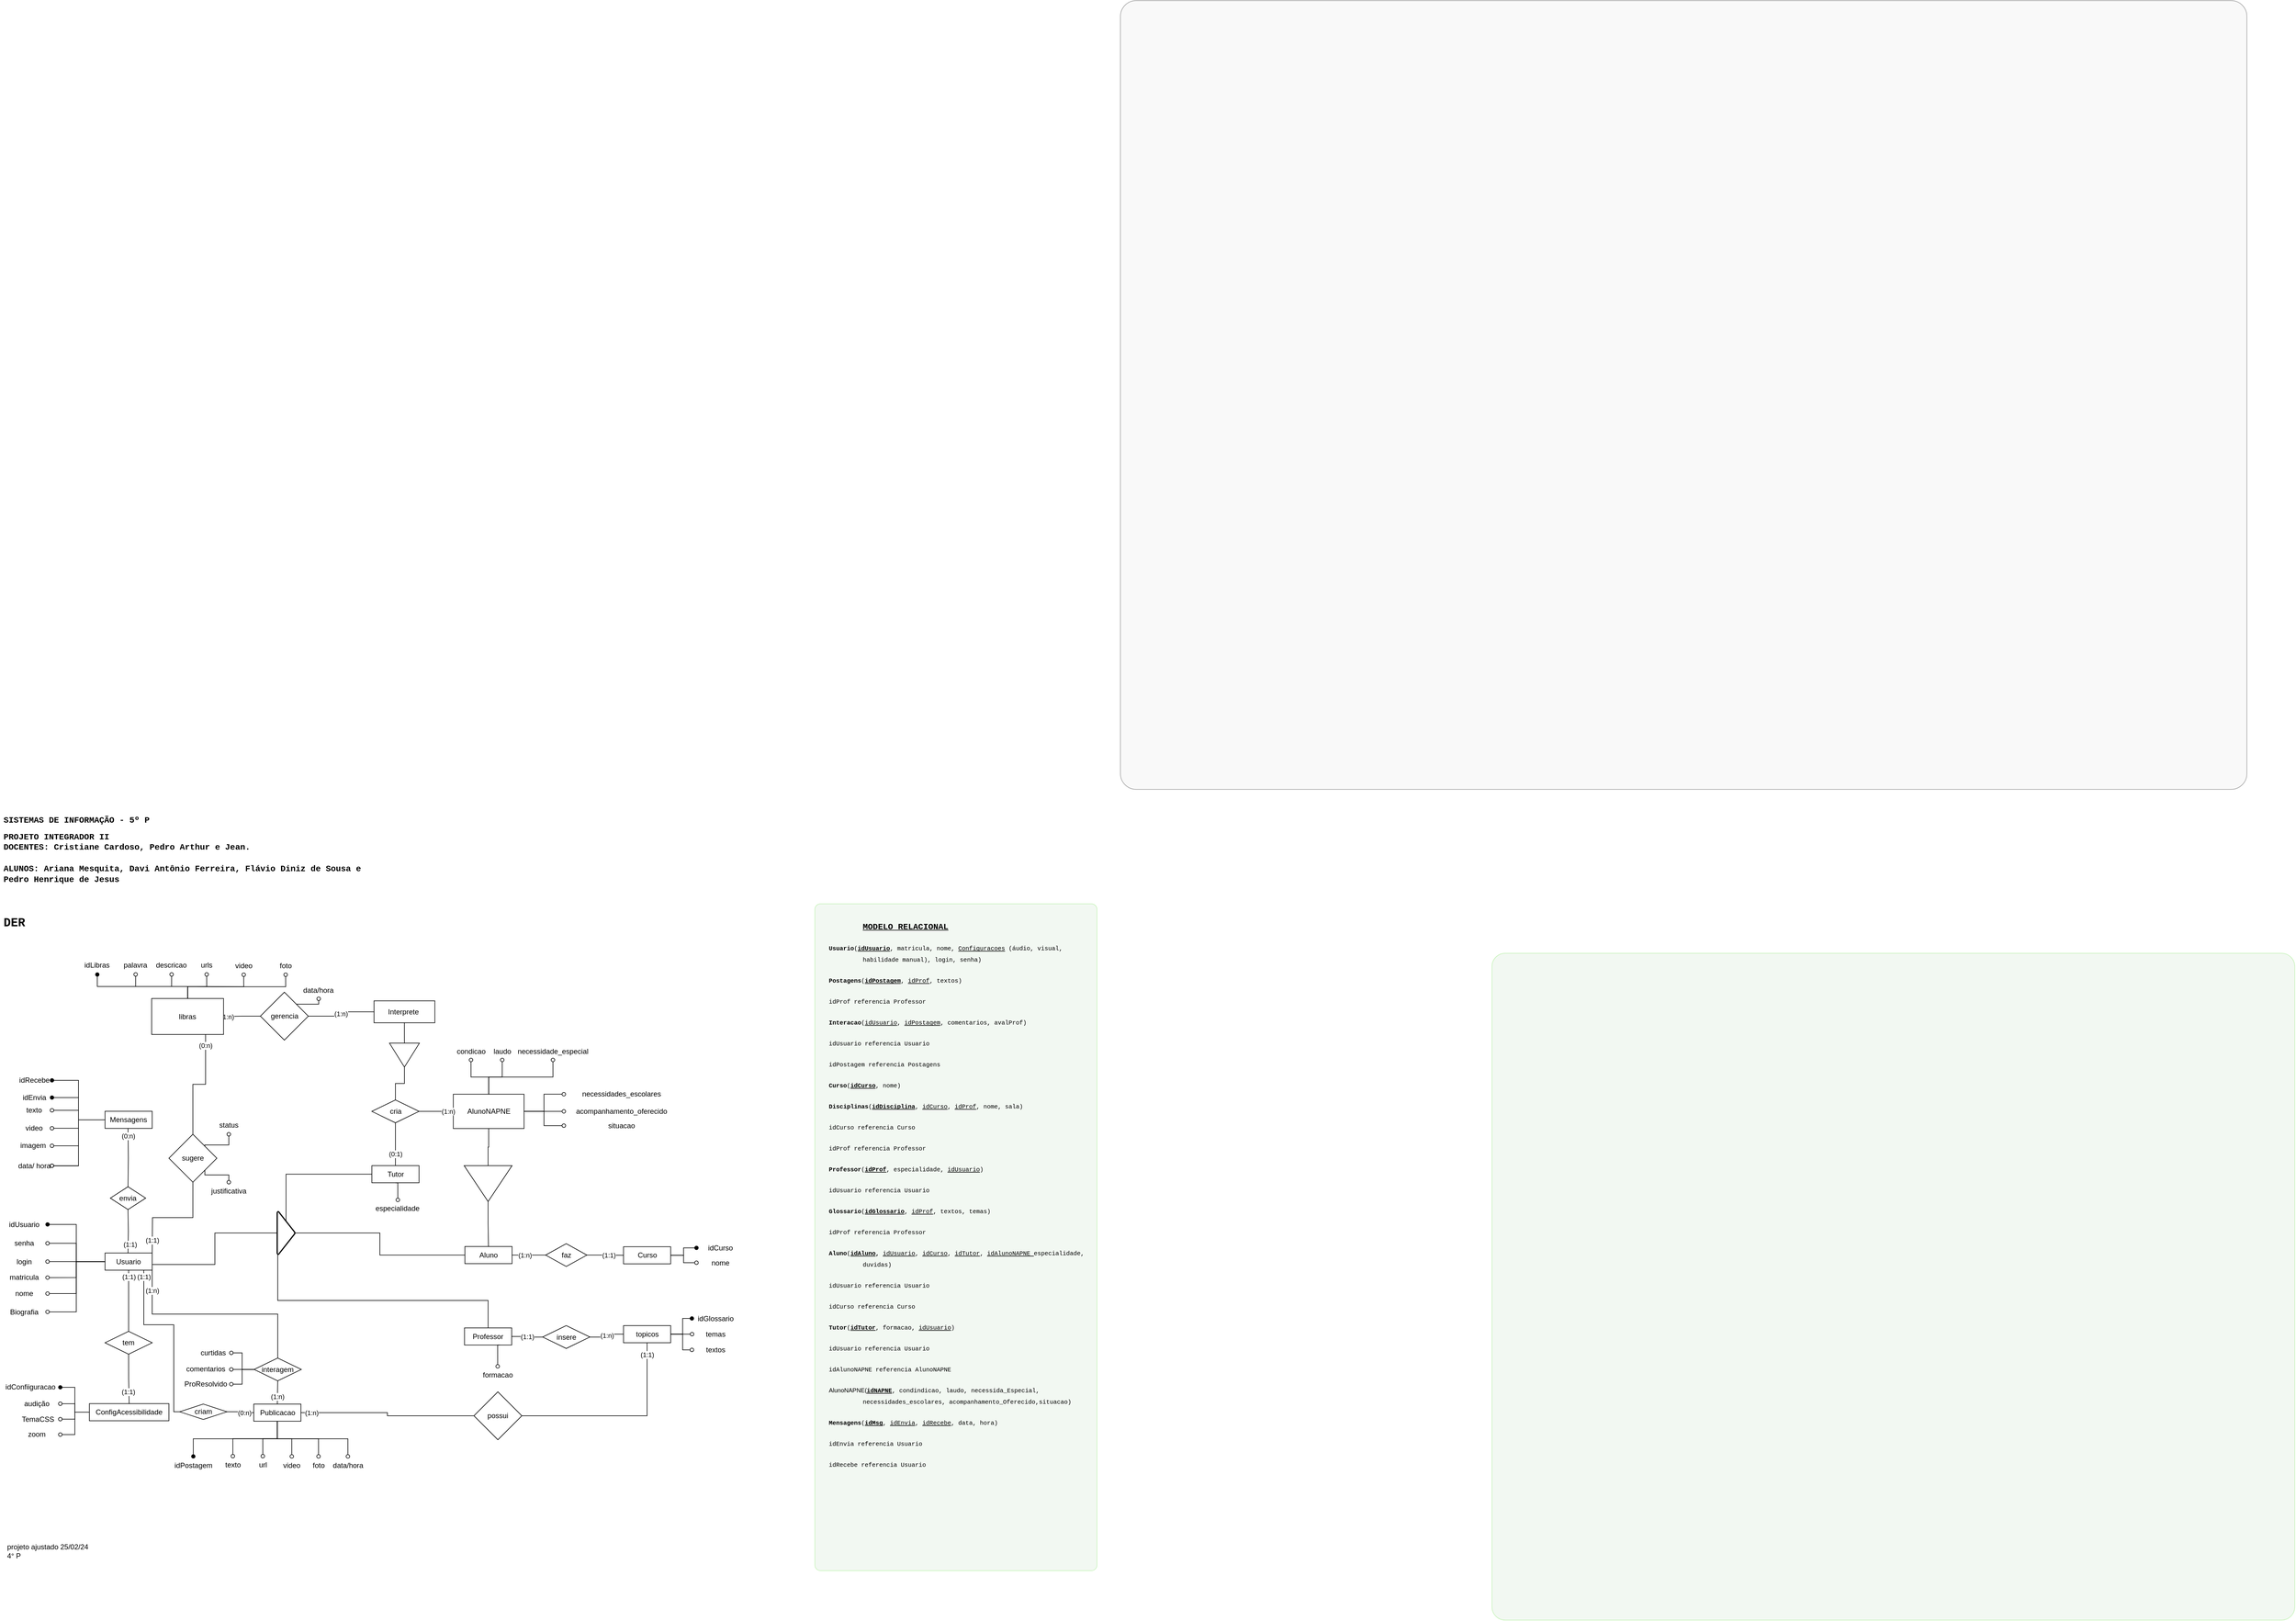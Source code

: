 <mxfile version="24.0.7" type="github">
  <diagram name="Página-1" id="-cr2AfmYoOuXGVcRL2uC">
    <mxGraphModel dx="2889" dy="2952" grid="1" gridSize="10" guides="1" tooltips="1" connect="1" arrows="1" fold="1" page="1" pageScale="1" pageWidth="1654" pageHeight="1169" math="0" shadow="0">
      <root>
        <mxCell id="0" />
        <mxCell id="1" parent="0" />
        <mxCell id="SYPyRaARZ3kpJmRC8DcF-11" value="&lt;blockquote style=&quot;margin: 0px 0px 0px 40px; border: none; padding: 0px;&quot;&gt;&lt;blockquote style=&quot;margin: 0px 0px 0px 40px; border: none; padding: 0px;&quot;&gt;&lt;h1 style=&quot;&quot;&gt;&lt;font face=&quot;Courier New&quot; style=&quot;font-size: 14px;&quot;&gt;&lt;u&gt;MODELO RELACIONAL&lt;/u&gt;&lt;/font&gt;&lt;/h1&gt;&lt;/blockquote&gt;&lt;blockquote style=&quot;font-size: 10px; margin: 0px 0px 0px 40px; border: none; padding: 0px;&quot;&gt;&lt;p style=&quot;line-height: 1.8; margin-left: -42.52pt; text-indent: -42.52pt; margin-top: 12pt; margin-bottom: 12pt; padding: 0pt 0pt 0pt 42.52pt;&quot; dir=&quot;ltr&quot;&gt;&lt;font face=&quot;Courier New&quot; style=&quot;font-size: 10px;&quot;&gt;&lt;b&gt;Usuario&lt;/b&gt;(&lt;span style=&quot;color: rgb(0, 0, 0); background-color: transparent; font-weight: 700; font-style: normal; font-variant: normal; text-decoration: underline; text-decoration-skip-ink: none; vertical-align: baseline;&quot;&gt;idUsuario&lt;/span&gt;&lt;span style=&quot;color: rgb(0, 0, 0); background-color: transparent; font-weight: 400; font-style: normal; font-variant: normal; text-decoration: none; vertical-align: baseline;&quot;&gt;, matricula, nome, &lt;/span&gt;&lt;span style=&quot;color: rgb(0, 0, 0); background-color: transparent; font-weight: 400; font-style: normal; font-variant: normal; text-decoration: underline; text-decoration-skip-ink: none; vertical-align: baseline;&quot;&gt;Configuracoes&lt;/span&gt;&lt;span style=&quot;color: rgb(0, 0, 0); background-color: transparent; font-weight: 400; font-style: normal; font-variant: normal; text-decoration-skip-ink: none; vertical-align: baseline;&quot;&gt; &lt;/span&gt;&lt;span style=&quot;color: rgb(0, 0, 0); background-color: transparent; font-weight: 400; font-style: normal; font-variant: normal; text-decoration-skip-ink: none; vertical-align: baseline;&quot;&gt;(áudio, visual, habilidade manual)&lt;/span&gt;&lt;span style=&quot;color: rgb(0, 0, 0); background-color: transparent; font-weight: 400; font-style: normal; font-variant: normal; text-decoration-skip-ink: none; vertical-align: baseline;&quot;&gt;, login, senha&lt;/span&gt;&lt;span style=&quot;color: rgb(0, 0, 0); background-color: transparent; font-weight: 400; font-style: normal; font-variant: normal; text-decoration: none; vertical-align: baseline;&quot;&gt;)&lt;/span&gt;&lt;/font&gt;&lt;/p&gt;&lt;/blockquote&gt;&lt;blockquote style=&quot;font-size: 10px; margin: 0px 0px 0px 40px; border: none; padding: 0px;&quot;&gt;&lt;p style=&quot;line-height: 1.8; margin-left: -42.52pt; text-indent: -42.52pt; margin-top: 12pt; margin-bottom: 12pt; padding: 0pt 0pt 0pt 42.52pt;&quot; dir=&quot;ltr&quot;&gt;&lt;font face=&quot;Courier New&quot; style=&quot;font-size: 10px;&quot;&gt;&lt;span style=&quot;color: rgb(0, 0, 0); background-color: transparent; font-style: normal; font-variant: normal; text-decoration: none; vertical-align: baseline;&quot;&gt;&lt;b&gt;Postagens&lt;/b&gt;&lt;/span&gt;&lt;span style=&quot;color: rgb(0, 0, 0); background-color: transparent; font-weight: 400; font-style: normal; font-variant: normal; text-decoration: none; vertical-align: baseline;&quot;&gt;(&lt;/span&gt;&lt;span style=&quot;color: rgb(0, 0, 0); background-color: transparent; font-weight: 700; font-style: normal; font-variant: normal; text-decoration: underline; text-decoration-skip-ink: none; vertical-align: baseline;&quot;&gt;idPostagem&lt;/span&gt;&lt;span style=&quot;color: rgb(0, 0, 0); background-color: transparent; font-weight: 400; font-style: normal; font-variant: normal; text-decoration: none; vertical-align: baseline;&quot;&gt;, &lt;/span&gt;&lt;span style=&quot;color: rgb(0, 0, 0); background-color: transparent; font-weight: 400; font-style: normal; font-variant: normal; text-decoration: underline; text-decoration-skip-ink: none; vertical-align: baseline;&quot;&gt;idProf&lt;/span&gt;&lt;span style=&quot;color: rgb(0, 0, 0); background-color: transparent; font-weight: 400; font-style: normal; font-variant: normal; text-decoration: none; vertical-align: baseline;&quot;&gt;, textos)&lt;/span&gt;&lt;/font&gt;&lt;/p&gt;&lt;/blockquote&gt;&lt;blockquote style=&quot;font-size: 10px; margin: 0px 0px 0px 40px; border: none; padding: 0px;&quot;&gt;&lt;p style=&quot;line-height: 1.8; margin-left: -42.52pt; text-indent: -42.52pt; margin-top: 12pt; margin-bottom: 12pt; padding: 0pt 0pt 0pt 42.52pt;&quot; dir=&quot;ltr&quot;&gt;&lt;span style=&quot;color: rgb(0, 0, 0); background-color: transparent; font-weight: 400; font-style: normal; font-variant: normal; text-decoration: none; vertical-align: baseline;&quot;&gt;&lt;font face=&quot;Courier New&quot; style=&quot;font-size: 10px;&quot;&gt;idProf referencia Professor&lt;/font&gt;&lt;/span&gt;&lt;/p&gt;&lt;/blockquote&gt;&lt;blockquote style=&quot;font-size: 10px; margin: 0px 0px 0px 40px; border: none; padding: 0px;&quot;&gt;&lt;p style=&quot;line-height: 1.8; margin-left: -42.52pt; text-indent: -42.52pt; margin-top: 12pt; margin-bottom: 12pt; padding: 0pt 0pt 0pt 42.52pt;&quot; dir=&quot;ltr&quot;&gt;&lt;font face=&quot;Courier New&quot; style=&quot;font-size: 10px;&quot;&gt;&lt;span style=&quot;color: rgb(0, 0, 0); background-color: transparent; font-style: normal; font-variant: normal; text-decoration: none; vertical-align: baseline;&quot;&gt;&lt;b&gt;Interacao&lt;/b&gt;&lt;/span&gt;&lt;span style=&quot;color: rgb(0, 0, 0); background-color: transparent; font-weight: 400; font-style: normal; font-variant: normal; text-decoration: none; vertical-align: baseline;&quot;&gt;(&lt;/span&gt;&lt;span style=&quot;color: rgb(0, 0, 0); background-color: transparent; font-weight: 400; font-style: normal; font-variant: normal; text-decoration: underline; text-decoration-skip-ink: none; vertical-align: baseline;&quot;&gt;idUsuario&lt;/span&gt;&lt;span style=&quot;color: rgb(0, 0, 0); background-color: transparent; font-weight: 400; font-style: normal; font-variant: normal; text-decoration: none; vertical-align: baseline;&quot;&gt;, &lt;/span&gt;&lt;span style=&quot;color: rgb(0, 0, 0); background-color: transparent; font-weight: 400; font-style: normal; font-variant: normal; text-decoration: underline; text-decoration-skip-ink: none; vertical-align: baseline;&quot;&gt;idPostagem&lt;/span&gt;&lt;span style=&quot;color: rgb(0, 0, 0); background-color: transparent; font-weight: 400; font-style: normal; font-variant: normal; text-decoration: none; vertical-align: baseline;&quot;&gt;, comentarios, avalProf)&lt;/span&gt;&lt;/font&gt;&lt;/p&gt;&lt;/blockquote&gt;&lt;blockquote style=&quot;font-size: 10px; margin: 0px 0px 0px 40px; border: none; padding: 0px;&quot;&gt;&lt;p style=&quot;line-height: 1.8; margin-left: -42.52pt; text-indent: -42.52pt; margin-top: 12pt; margin-bottom: 12pt; padding: 0pt 0pt 0pt 42.52pt;&quot; dir=&quot;ltr&quot;&gt;&lt;span style=&quot;color: rgb(0, 0, 0); background-color: transparent; font-weight: 400; font-style: normal; font-variant: normal; text-decoration: none; vertical-align: baseline;&quot;&gt;&lt;font face=&quot;Courier New&quot; style=&quot;font-size: 10px;&quot;&gt;idUsuario referencia Usuario&lt;/font&gt;&lt;/span&gt;&lt;/p&gt;&lt;/blockquote&gt;&lt;blockquote style=&quot;font-size: 10px; margin: 0px 0px 0px 40px; border: none; padding: 0px;&quot;&gt;&lt;p style=&quot;line-height: 1.8; margin-left: -42.52pt; text-indent: -42.52pt; margin-top: 12pt; margin-bottom: 12pt; padding: 0pt 0pt 0pt 42.52pt;&quot; dir=&quot;ltr&quot;&gt;&lt;span style=&quot;color: rgb(0, 0, 0); background-color: transparent; font-weight: 400; font-style: normal; font-variant: normal; text-decoration: none; vertical-align: baseline;&quot;&gt;&lt;font face=&quot;Courier New&quot; style=&quot;font-size: 10px;&quot;&gt;idPostagem referencia Postagens&lt;/font&gt;&lt;/span&gt;&lt;/p&gt;&lt;/blockquote&gt;&lt;blockquote style=&quot;font-size: 10px; margin: 0px 0px 0px 40px; border: none; padding: 0px;&quot;&gt;&lt;p style=&quot;line-height: 1.8; margin-left: -42.52pt; text-indent: -42.52pt; margin-top: 12pt; margin-bottom: 12pt; padding: 0pt 0pt 0pt 42.52pt;&quot; dir=&quot;ltr&quot;&gt;&lt;font face=&quot;Courier New&quot; style=&quot;font-size: 10px;&quot;&gt;&lt;span style=&quot;color: rgb(0, 0, 0); background-color: transparent; font-style: normal; font-variant: normal; text-decoration: none; vertical-align: baseline;&quot;&gt;&lt;b&gt;Curso&lt;/b&gt;&lt;/span&gt;&lt;span style=&quot;color: rgb(0, 0, 0); background-color: transparent; font-weight: 400; font-style: normal; font-variant: normal; text-decoration: none; vertical-align: baseline;&quot;&gt;(&lt;/span&gt;&lt;span style=&quot;color: rgb(0, 0, 0); background-color: transparent; font-weight: 700; font-style: normal; font-variant: normal; text-decoration: underline; text-decoration-skip-ink: none; vertical-align: baseline;&quot;&gt;idCurso&lt;/span&gt;&lt;span style=&quot;color: rgb(0, 0, 0); background-color: transparent; font-weight: 400; font-style: normal; font-variant: normal; text-decoration: none; vertical-align: baseline;&quot;&gt;, nome)&lt;/span&gt;&lt;/font&gt;&lt;/p&gt;&lt;/blockquote&gt;&lt;blockquote style=&quot;font-size: 10px; margin: 0px 0px 0px 40px; border: none; padding: 0px;&quot;&gt;&lt;p style=&quot;line-height: 1.8; margin-left: -42.52pt; text-indent: -42.52pt; margin-top: 12pt; margin-bottom: 12pt; padding: 0pt 0pt 0pt 42.52pt;&quot; dir=&quot;ltr&quot;&gt;&lt;font face=&quot;Courier New&quot; style=&quot;font-size: 10px;&quot;&gt;&lt;span style=&quot;color: rgb(0, 0, 0); background-color: transparent; font-style: normal; font-variant: normal; text-decoration: none; vertical-align: baseline;&quot;&gt;&lt;b&gt;Disciplinas&lt;/b&gt;&lt;/span&gt;&lt;span style=&quot;color: rgb(0, 0, 0); background-color: transparent; font-weight: 400; font-style: normal; font-variant: normal; text-decoration: none; vertical-align: baseline;&quot;&gt;(&lt;/span&gt;&lt;span style=&quot;color: rgb(0, 0, 0); background-color: transparent; font-weight: 700; font-style: normal; font-variant: normal; text-decoration: underline; text-decoration-skip-ink: none; vertical-align: baseline;&quot;&gt;idDisciplina&lt;/span&gt;&lt;span style=&quot;color: rgb(0, 0, 0); background-color: transparent; font-weight: 400; font-style: normal; font-variant: normal; text-decoration: none; vertical-align: baseline;&quot;&gt;, &lt;/span&gt;&lt;span style=&quot;color: rgb(0, 0, 0); background-color: transparent; font-weight: 400; font-style: normal; font-variant: normal; text-decoration: underline; text-decoration-skip-ink: none; vertical-align: baseline;&quot;&gt;idCurso&lt;/span&gt;&lt;span style=&quot;color: rgb(0, 0, 0); background-color: transparent; font-weight: 400; font-style: normal; font-variant: normal; text-decoration: none; vertical-align: baseline;&quot;&gt;, &lt;/span&gt;&lt;span style=&quot;color: rgb(0, 0, 0); background-color: transparent; font-weight: 400; font-style: normal; font-variant: normal; text-decoration: underline; text-decoration-skip-ink: none; vertical-align: baseline;&quot;&gt;idProf&lt;/span&gt;&lt;span style=&quot;color: rgb(0, 0, 0); background-color: transparent; font-weight: 400; font-style: normal; font-variant: normal; text-decoration: none; vertical-align: baseline;&quot;&gt;, nome, sala)&lt;/span&gt;&lt;/font&gt;&lt;/p&gt;&lt;/blockquote&gt;&lt;blockquote style=&quot;font-size: 10px; margin: 0px 0px 0px 40px; border: none; padding: 0px;&quot;&gt;&lt;p style=&quot;line-height: 1.8; margin-left: -42.52pt; text-indent: -42.52pt; margin-top: 12pt; margin-bottom: 12pt; padding: 0pt 0pt 0pt 42.52pt;&quot; dir=&quot;ltr&quot;&gt;&lt;span style=&quot;color: rgb(0, 0, 0); background-color: transparent; font-weight: 400; font-style: normal; font-variant: normal; text-decoration: none; vertical-align: baseline;&quot;&gt;&lt;font face=&quot;Courier New&quot; style=&quot;font-size: 10px;&quot;&gt;idCurso referencia Curso&lt;/font&gt;&lt;/span&gt;&lt;/p&gt;&lt;/blockquote&gt;&lt;blockquote style=&quot;font-size: 10px; margin: 0px 0px 0px 40px; border: none; padding: 0px;&quot;&gt;&lt;p style=&quot;line-height: 1.8; margin-left: -42.52pt; text-indent: -42.52pt; margin-top: 12pt; margin-bottom: 12pt; padding: 0pt 0pt 0pt 42.52pt;&quot; dir=&quot;ltr&quot;&gt;&lt;span style=&quot;color: rgb(0, 0, 0); background-color: transparent; font-weight: 400; font-style: normal; font-variant: normal; text-decoration: none; vertical-align: baseline;&quot;&gt;&lt;font face=&quot;Courier New&quot; style=&quot;font-size: 10px;&quot;&gt;idProf referencia Professor&lt;/font&gt;&lt;/span&gt;&lt;/p&gt;&lt;/blockquote&gt;&lt;blockquote style=&quot;font-size: 10px; margin: 0px 0px 0px 40px; border: none; padding: 0px;&quot;&gt;&lt;p style=&quot;line-height: 1.8; margin-left: -42.52pt; text-indent: -42.52pt; margin-top: 12pt; margin-bottom: 12pt; padding: 0pt 0pt 0pt 42.52pt;&quot; dir=&quot;ltr&quot;&gt;&lt;font face=&quot;Courier New&quot; style=&quot;font-size: 10px;&quot;&gt;&lt;span style=&quot;color: rgb(0, 0, 0); background-color: transparent; font-style: normal; font-variant: normal; text-decoration: none; vertical-align: baseline;&quot;&gt;&lt;b&gt;Professor&lt;/b&gt;&lt;/span&gt;&lt;span style=&quot;color: rgb(0, 0, 0); background-color: transparent; font-weight: 400; font-style: normal; font-variant: normal; text-decoration: none; vertical-align: baseline;&quot;&gt;(&lt;/span&gt;&lt;span style=&quot;color: rgb(0, 0, 0); background-color: transparent; font-weight: 700; font-style: normal; font-variant: normal; text-decoration: underline; text-decoration-skip-ink: none; vertical-align: baseline;&quot;&gt;idProf&lt;/span&gt;&lt;span style=&quot;color: rgb(0, 0, 0); background-color: transparent; font-weight: 400; font-style: normal; font-variant: normal; text-decoration: none; vertical-align: baseline;&quot;&gt;, especialidade, &lt;/span&gt;&lt;span style=&quot;color: rgb(0, 0, 0); background-color: transparent; font-weight: 400; font-style: normal; font-variant: normal; text-decoration: underline; text-decoration-skip-ink: none; vertical-align: baseline;&quot;&gt;idUsuario&lt;/span&gt;&lt;span style=&quot;color: rgb(0, 0, 0); background-color: transparent; font-weight: 400; font-style: normal; font-variant: normal; text-decoration: none; vertical-align: baseline;&quot;&gt;)&lt;/span&gt;&lt;/font&gt;&lt;/p&gt;&lt;/blockquote&gt;&lt;blockquote style=&quot;font-size: 10px; margin: 0px 0px 0px 40px; border: none; padding: 0px;&quot;&gt;&lt;p style=&quot;line-height: 1.8; margin-left: -42.52pt; text-indent: -42.52pt; margin-top: 12pt; margin-bottom: 12pt; padding: 0pt 0pt 0pt 42.52pt;&quot; dir=&quot;ltr&quot;&gt;&lt;span style=&quot;color: rgb(0, 0, 0); background-color: transparent; font-weight: 400; font-style: normal; font-variant: normal; text-decoration: none; vertical-align: baseline;&quot;&gt;&lt;font face=&quot;Courier New&quot; style=&quot;font-size: 10px;&quot;&gt;idUsuario referencia Usuario&lt;/font&gt;&lt;/span&gt;&lt;/p&gt;&lt;/blockquote&gt;&lt;blockquote style=&quot;font-size: 10px; margin: 0px 0px 0px 40px; border: none; padding: 0px;&quot;&gt;&lt;p style=&quot;line-height: 1.8; margin-left: -42.52pt; text-indent: -42.52pt; margin-top: 12pt; margin-bottom: 12pt; padding: 0pt 0pt 0pt 42.52pt;&quot; dir=&quot;ltr&quot;&gt;&lt;font face=&quot;Courier New&quot; style=&quot;font-size: 10px;&quot;&gt;&lt;span style=&quot;color: rgb(0, 0, 0); background-color: transparent; font-style: normal; font-variant: normal; text-decoration: none; vertical-align: baseline;&quot;&gt;&lt;b&gt;Glossario&lt;/b&gt;&lt;/span&gt;&lt;span style=&quot;color: rgb(0, 0, 0); background-color: transparent; font-weight: 400; font-style: normal; font-variant: normal; text-decoration: none; vertical-align: baseline;&quot;&gt;(&lt;/span&gt;&lt;span style=&quot;color: rgb(0, 0, 0); background-color: transparent; font-weight: 700; font-style: normal; font-variant: normal; text-decoration: underline; text-decoration-skip-ink: none; vertical-align: baseline;&quot;&gt;idGlossario&lt;/span&gt;&lt;span style=&quot;color: rgb(0, 0, 0); background-color: transparent; font-weight: 400; font-style: normal; font-variant: normal; text-decoration: none; vertical-align: baseline;&quot;&gt;, &lt;/span&gt;&lt;span style=&quot;color: rgb(0, 0, 0); background-color: transparent; font-weight: 400; font-style: normal; font-variant: normal; text-decoration: underline; text-decoration-skip-ink: none; vertical-align: baseline;&quot;&gt;idProf&lt;/span&gt;&lt;span style=&quot;color: rgb(0, 0, 0); background-color: transparent; font-weight: 400; font-style: normal; font-variant: normal; text-decoration: none; vertical-align: baseline;&quot;&gt;, textos, temas)&lt;/span&gt;&lt;/font&gt;&lt;/p&gt;&lt;/blockquote&gt;&lt;blockquote style=&quot;font-size: 10px; margin: 0px 0px 0px 40px; border: none; padding: 0px;&quot;&gt;&lt;p style=&quot;line-height: 1.8; margin-left: -42.52pt; text-indent: -42.52pt; margin-top: 12pt; margin-bottom: 12pt; padding: 0pt 0pt 0pt 42.52pt;&quot; dir=&quot;ltr&quot;&gt;&lt;span style=&quot;color: rgb(0, 0, 0); background-color: transparent; font-weight: 400; font-style: normal; font-variant: normal; text-decoration: none; vertical-align: baseline;&quot;&gt;&lt;font face=&quot;Courier New&quot; style=&quot;font-size: 10px;&quot;&gt;idProf referencia Professor&lt;/font&gt;&lt;/span&gt;&lt;/p&gt;&lt;/blockquote&gt;&lt;blockquote style=&quot;font-size: 10px; margin: 0px 0px 0px 40px; border: none; padding: 0px;&quot;&gt;&lt;p style=&quot;line-height: 1.8; margin-left: -42.52pt; text-indent: -42.52pt; margin-top: 12pt; margin-bottom: 12pt; padding: 0pt 0pt 0pt 42.52pt;&quot; dir=&quot;ltr&quot;&gt;&lt;font face=&quot;Courier New&quot; style=&quot;font-size: 10px;&quot;&gt;&lt;span style=&quot;color: rgb(0, 0, 0); background-color: transparent; font-style: normal; font-variant: normal; text-decoration: none; vertical-align: baseline;&quot;&gt;&lt;b&gt;Aluno&lt;/b&gt;&lt;/span&gt;&lt;span style=&quot;color: rgb(0, 0, 0); background-color: transparent; font-weight: 400; font-style: normal; font-variant: normal; text-decoration: none; vertical-align: baseline;&quot;&gt;(&lt;/span&gt;&lt;span style=&quot;color: rgb(0, 0, 0); background-color: transparent; font-weight: 700; font-style: normal; font-variant: normal; text-decoration: underline; text-decoration-skip-ink: none; vertical-align: baseline;&quot;&gt;idAluno&lt;/span&gt;&lt;span style=&quot;color: rgb(0, 0, 0); background-color: transparent; font-weight: 700; font-style: normal; font-variant: normal; text-decoration: none; vertical-align: baseline;&quot;&gt;, &lt;/span&gt;&lt;span style=&quot;color: rgb(0, 0, 0); background-color: transparent; font-weight: 400; font-style: normal; font-variant: normal; text-decoration: underline; text-decoration-skip-ink: none; vertical-align: baseline;&quot;&gt;idUsuario&lt;/span&gt;&lt;span style=&quot;color: rgb(0, 0, 0); background-color: transparent; font-weight: 400; font-style: normal; font-variant: normal; text-decoration: none; vertical-align: baseline;&quot;&gt;, &lt;/span&gt;&lt;span style=&quot;color: rgb(0, 0, 0); background-color: transparent; font-weight: 400; font-style: normal; font-variant: normal; vertical-align: baseline;&quot;&gt;&lt;u&gt;idCurso&lt;/u&gt;&lt;/span&gt;&lt;span style=&quot;color: rgb(0, 0, 0); background-color: transparent; font-weight: 400; font-style: normal; font-variant: normal; text-decoration: none; vertical-align: baseline;&quot;&gt;, &lt;/span&gt;&lt;span style=&quot;color: rgb(0, 0, 0); background-color: transparent; font-weight: 400; font-style: normal; font-variant: normal; vertical-align: baseline;&quot;&gt;&lt;u&gt;idTutor&lt;/u&gt;&lt;/span&gt;&lt;span style=&quot;color: rgb(0, 0, 0); background-color: transparent; font-weight: 400; font-style: normal; font-variant: normal; text-decoration: none; vertical-align: baseline;&quot;&gt;, &lt;/span&gt;&lt;span style=&quot;color: rgb(0, 0, 0); background-color: transparent; font-weight: 400; font-style: normal; font-variant: normal; vertical-align: baseline;&quot;&gt;&lt;u&gt;idAlunoNAPNE &lt;/u&gt;&lt;/span&gt;&lt;span style=&quot;color: rgb(0, 0, 0); background-color: transparent; font-weight: 400; font-style: normal; font-variant: normal; text-decoration: none; vertical-align: baseline;&quot;&gt;especialidade, duvidas)&lt;/span&gt;&lt;/font&gt;&lt;/p&gt;&lt;/blockquote&gt;&lt;blockquote style=&quot;font-size: 10px; margin: 0px 0px 0px 40px; border: none; padding: 0px;&quot;&gt;&lt;p style=&quot;line-height: 1.8; margin-left: -42.52pt; text-indent: -42.52pt; margin-top: 12pt; margin-bottom: 12pt; padding: 0pt 0pt 0pt 42.52pt;&quot; dir=&quot;ltr&quot;&gt;&lt;span style=&quot;color: rgb(0, 0, 0); background-color: transparent; font-weight: 400; font-style: normal; font-variant: normal; text-decoration: none; vertical-align: baseline;&quot;&gt;&lt;font face=&quot;Courier New&quot; style=&quot;font-size: 10px;&quot;&gt;idUsuario referencia Usuario&lt;/font&gt;&lt;/span&gt;&lt;/p&gt;&lt;p style=&quot;line-height: 1.8; margin-left: -42.52pt; text-indent: -42.52pt; margin-top: 12pt; margin-bottom: 12pt; padding: 0pt 0pt 0pt 42.52pt;&quot; dir=&quot;ltr&quot;&gt;&lt;span style=&quot;color: rgb(0, 0, 0); background-color: transparent; font-weight: 400; font-style: normal; font-variant: normal; text-decoration: none; vertical-align: baseline;&quot;&gt;&lt;font face=&quot;Courier New&quot;&gt;idCurso referencia Curso&lt;/font&gt;&lt;font face=&quot;Courier New&quot; style=&quot;font-size: 10px;&quot;&gt;&lt;br&gt;&lt;/font&gt;&lt;/span&gt;&lt;/p&gt;&lt;/blockquote&gt;&lt;blockquote style=&quot;font-size: 10px; margin: 0px 0px 0px 40px; border: none; padding: 0px;&quot;&gt;&lt;p style=&quot;line-height: 1.8; margin-left: -42.52pt; text-indent: -42.52pt; margin-top: 12pt; margin-bottom: 12pt; padding: 0pt 0pt 0pt 42.52pt;&quot; dir=&quot;ltr&quot;&gt;&lt;font face=&quot;Courier New&quot; style=&quot;font-size: 10px;&quot;&gt;&lt;span style=&quot;color: rgb(0, 0, 0); background-color: transparent; font-style: normal; font-variant: normal; text-decoration: none; vertical-align: baseline;&quot;&gt;&lt;b&gt;Tutor&lt;/b&gt;&lt;/span&gt;&lt;span style=&quot;color: rgb(0, 0, 0); background-color: transparent; font-weight: 400; font-style: normal; font-variant: normal; text-decoration: none; vertical-align: baseline;&quot;&gt;(&lt;/span&gt;&lt;span style=&quot;color: rgb(0, 0, 0); background-color: transparent; font-weight: 700; font-style: normal; font-variant: normal; text-decoration: underline; text-decoration-skip-ink: none; vertical-align: baseline;&quot;&gt;idTutor&lt;/span&gt;&lt;span style=&quot;color: rgb(0, 0, 0); background-color: transparent; font-weight: 400; font-style: normal; font-variant: normal; text-decoration: none; vertical-align: baseline;&quot;&gt;, formacao, &lt;/span&gt;&lt;span style=&quot;color: rgb(0, 0, 0); background-color: transparent; font-weight: 400; font-style: normal; font-variant: normal; text-decoration: underline; text-decoration-skip-ink: none; vertical-align: baseline;&quot;&gt;idUsuario&lt;/span&gt;&lt;span style=&quot;color: rgb(0, 0, 0); background-color: transparent; font-weight: 400; font-style: normal; font-variant: normal; text-decoration: none; vertical-align: baseline;&quot;&gt;)&lt;/span&gt;&lt;/font&gt;&lt;/p&gt;&lt;/blockquote&gt;&lt;blockquote style=&quot;font-size: 10px; margin: 0px 0px 0px 40px; border: none; padding: 0px;&quot;&gt;&lt;p style=&quot;line-height: 1.8; margin-left: -42.52pt; text-indent: -42.52pt; margin-top: 12pt; margin-bottom: 12pt; padding: 0pt 0pt 0pt 42.52pt;&quot; dir=&quot;ltr&quot;&gt;&lt;span style=&quot;color: rgb(0, 0, 0); background-color: transparent; font-weight: 400; font-style: normal; font-variant: normal; text-decoration: none; vertical-align: baseline;&quot;&gt;&lt;font face=&quot;Courier New&quot; style=&quot;font-size: 10px;&quot;&gt;idUsuario referencia Usuario&lt;/font&gt;&lt;/span&gt;&lt;/p&gt;&lt;p style=&quot;line-height: 1.8; margin-left: -42.52pt; text-indent: -42.52pt; margin-top: 12pt; margin-bottom: 12pt; padding: 0pt 0pt 0pt 42.52pt;&quot; dir=&quot;ltr&quot;&gt;&lt;span style=&quot;color: rgb(0, 0, 0); background-color: transparent; font-weight: 400; font-style: normal; font-variant: normal; text-decoration: none; vertical-align: baseline;&quot;&gt;&lt;font face=&quot;Courier New&quot; style=&quot;font-size: 10px;&quot;&gt;idAlunoNAPNE referencia AlunoNAPNE&lt;/font&gt;&lt;/span&gt;&lt;/p&gt;&lt;p style=&quot;line-height: 1.8; margin-left: -42.52pt; text-indent: -42.52pt; margin-top: 12pt; margin-bottom: 12pt; padding: 0pt 0pt 0pt 42.52pt;&quot; dir=&quot;ltr&quot;&gt;&lt;span style=&quot;color: rgb(0, 0, 0); background-color: transparent; font-weight: 400; font-style: normal; font-variant: normal; text-decoration: none; vertical-align: baseline;&quot;&gt;AlunoNAPNE(&lt;span style=&quot;border-color: var(--border-color); font-family: &amp;quot;Courier New&amp;quot;; font-variant-numeric: normal; font-variant-east-asian: normal; font-variant-alternates: normal; font-variant-position: normal; text-indent: -56.693px; background-color: transparent; vertical-align: baseline;&quot;&gt;&lt;u style=&quot;border-color: var(--border-color);&quot;&gt;&lt;b style=&quot;border-color: var(--border-color);&quot;&gt;idNAPNE&lt;/b&gt;&lt;/u&gt;&lt;/span&gt;&lt;span style=&quot;border-color: var(--border-color); font-family: &amp;quot;Courier New&amp;quot;; font-variant-numeric: normal; font-variant-east-asian: normal; font-variant-alternates: normal; font-variant-position: normal; text-indent: -56.693px; background-color: transparent; vertical-align: baseline;&quot;&gt;, condindicao, laudo, necessida_Especial, necessidades_escolares, acompanhamento_Oferecido,situacao)&lt;/span&gt;&lt;font face=&quot;Courier New&quot; style=&quot;font-size: 10px;&quot;&gt;&lt;br&gt;&lt;/font&gt;&lt;/span&gt;&lt;/p&gt;&lt;/blockquote&gt;&lt;blockquote style=&quot;font-size: 10px; margin: 0px 0px 0px 40px; border: none; padding: 0px;&quot;&gt;&lt;p style=&quot;line-height: 1.8; margin-left: -42.52pt; text-indent: -42.52pt; margin-top: 12pt; margin-bottom: 12pt; padding: 0pt 0pt 0pt 42.52pt;&quot; dir=&quot;ltr&quot;&gt;&lt;font face=&quot;Courier New&quot; style=&quot;font-size: 10px;&quot;&gt;&lt;span style=&quot;color: rgb(0, 0, 0); background-color: transparent; font-style: normal; font-variant: normal; text-decoration: none; vertical-align: baseline;&quot;&gt;&lt;b&gt;Mensagens&lt;/b&gt;&lt;/span&gt;&lt;span style=&quot;color: rgb(0, 0, 0); background-color: transparent; font-weight: 400; font-style: normal; font-variant: normal; text-decoration: none; vertical-align: baseline;&quot;&gt;(&lt;/span&gt;&lt;span style=&quot;color: rgb(0, 0, 0); background-color: transparent; font-weight: 700; font-style: normal; font-variant: normal; text-decoration: underline; text-decoration-skip-ink: none; vertical-align: baseline;&quot;&gt;idMsg&lt;/span&gt;&lt;span style=&quot;color: rgb(0, 0, 0); background-color: transparent; font-weight: 400; font-style: normal; font-variant: normal; text-decoration: none; vertical-align: baseline;&quot;&gt;, &lt;/span&gt;&lt;span style=&quot;color: rgb(0, 0, 0); background-color: transparent; font-weight: 400; font-style: normal; font-variant: normal; text-decoration: underline; text-decoration-skip-ink: none; vertical-align: baseline;&quot;&gt;idEnvia&lt;/span&gt;&lt;span style=&quot;color: rgb(0, 0, 0); background-color: transparent; font-weight: 400; font-style: normal; font-variant: normal; text-decoration-skip-ink: none; vertical-align: baseline;&quot;&gt;, &lt;/span&gt;&lt;span style=&quot;color: rgb(0, 0, 0); background-color: transparent; font-weight: 400; font-style: normal; font-variant: normal; text-decoration: underline; text-decoration-skip-ink: none; vertical-align: baseline;&quot;&gt;idRecebe&lt;/span&gt;&lt;span style=&quot;color: rgb(0, 0, 0); background-color: transparent; font-weight: 400; font-style: normal; font-variant: normal; text-decoration: none; vertical-align: baseline;&quot;&gt;, data, hora)&lt;/span&gt;&lt;/font&gt;&lt;/p&gt;&lt;/blockquote&gt;&lt;blockquote style=&quot;font-size: 10px; margin: 0px 0px 0px 40px; border: none; padding: 0px;&quot;&gt;&lt;p style=&quot;line-height: 1.8; margin-left: -42.52pt; text-indent: -42.52pt; margin-top: 12pt; margin-bottom: 12pt; padding: 0pt 0pt 0pt 42.52pt;&quot; dir=&quot;ltr&quot;&gt;&lt;span style=&quot;color: rgb(0, 0, 0); background-color: transparent; font-weight: 400; font-style: normal; font-variant: normal; text-decoration: none; vertical-align: baseline;&quot;&gt;&lt;font face=&quot;Courier New&quot; style=&quot;font-size: 10px;&quot;&gt;idEnvia referencia Usuario&lt;/font&gt;&lt;/span&gt;&lt;/p&gt;&lt;/blockquote&gt;&lt;blockquote style=&quot;font-size: 10px; margin: 0px 0px 0px 40px; border: none; padding: 0px;&quot;&gt;&lt;p style=&quot;line-height: 1.8; margin-left: -42.52pt; text-indent: -42.52pt; margin-top: 12pt; margin-bottom: 12pt; padding: 0pt 0pt 0pt 42.52pt;&quot; dir=&quot;ltr&quot;&gt;&lt;span style=&quot;color: rgb(0, 0, 0); background-color: transparent; font-weight: 400; font-style: normal; font-variant: normal; text-decoration: none; vertical-align: baseline;&quot;&gt;&lt;font face=&quot;Courier New&quot; style=&quot;font-size: 10px;&quot;&gt;idRecebe referencia Usuario&lt;/font&gt;&lt;/span&gt;&lt;/p&gt;&lt;/blockquote&gt;&lt;/blockquote&gt;&lt;p style=&quot;font-size: 10px;&quot;&gt;&lt;/p&gt;&lt;div style=&quot;font-size: 10px;&quot;&gt;&lt;span style=&quot;font-family: Arial; color: rgb(0, 0, 0); background-color: transparent; font-weight: 400; font-style: normal; font-variant: normal; text-decoration: none; vertical-align: baseline;&quot;&gt;&lt;br&gt;&lt;/span&gt;&lt;/div&gt;" style="text;html=1;strokeColor=#50DD26;fillColor=#d5e8d4;spacing=0;spacingTop=0;whiteSpace=wrap;overflow=hidden;rounded=1;opacity=30;strokeWidth=1;arcSize=2;" parent="1" vertex="1">
          <mxGeometry x="480" y="-522.55" width="470.89" height="1113" as="geometry" />
        </mxCell>
        <mxCell id="SYPyRaARZ3kpJmRC8DcF-17" value="&lt;h1 style=&quot;font-size: 14px;&quot;&gt;&lt;font style=&quot;font-size: 14px;&quot; face=&quot;Courier New&quot;&gt;SISTEMAS DE INFORMAÇÃO - 5º P&amp;nbsp;&lt;/font&gt;&lt;/h1&gt;&lt;div style=&quot;font-size: 14px;&quot;&gt;&lt;font style=&quot;font-size: 14px;&quot; face=&quot;Courier New&quot;&gt;&lt;b style=&quot;font-size: 14px;&quot;&gt;PROJETO INTEGRADOR II&lt;/b&gt;&lt;/font&gt;&lt;/div&gt;&lt;div style=&quot;font-size: 14px;&quot;&gt;&lt;font face=&quot;Courier New&quot; style=&quot;font-size: 14px;&quot;&gt;&lt;b style=&quot;font-size: 14px;&quot;&gt;DOCENTES: Cristiane Cardoso, Pedro Arthur e Jean.&lt;/b&gt;&lt;/font&gt;&lt;/div&gt;&lt;div style=&quot;font-size: 14px;&quot;&gt;&lt;font face=&quot;Courier New&quot; style=&quot;font-size: 14px;&quot;&gt;&lt;b style=&quot;font-size: 14px;&quot;&gt;&lt;br style=&quot;font-size: 14px;&quot;&gt;&lt;/b&gt;&lt;/font&gt;&lt;/div&gt;&lt;div style=&quot;font-size: 14px;&quot;&gt;&lt;font face=&quot;Courier New&quot; style=&quot;font-size: 14px;&quot;&gt;&lt;b style=&quot;font-size: 14px;&quot;&gt;ALUNOS: Ariana Mesquita, Davi Antônio Ferreira, Flávio Diniz de Sousa e Pedro Henrique de Jesus&amp;nbsp;&lt;/b&gt;&lt;/font&gt;&lt;b style=&quot;font-family: &amp;quot;Courier New&amp;quot;; background-color: initial; font-size: 14px;&quot;&gt;&amp;nbsp;&lt;/b&gt;&lt;/div&gt;" style="text;html=1;strokeColor=none;fillColor=none;spacing=5;spacingTop=-20;whiteSpace=wrap;overflow=hidden;rounded=0;fontSize=14;" parent="1" vertex="1">
          <mxGeometry x="-879.358" y="-669.998" width="634.237" height="115.71" as="geometry" />
        </mxCell>
        <mxCell id="UN9qDHlIhEgGZUFQ4hYq-50" value="" style="group;strokeColor=#666666;rounded=1;arcSize=2;shadow=0;glass=0;fillColor=#f5f5f5;fontColor=#333333;opacity=60;movable=1;resizable=1;rotatable=1;deletable=1;editable=1;locked=0;connectable=1;container=0;" parent="1" vertex="1" connectable="0">
          <mxGeometry x="990" y="-2030" width="1880" height="1316.45" as="geometry" />
        </mxCell>
        <mxCell id="UN9qDHlIhEgGZUFQ4hYq-49" value="" style="group;perimeterSpacing=0;strokeWidth=1;rounded=1;fillStyle=solid;arcSize=2;imageHeight=24;fillColor=#d5e8d4;strokeColor=#50DD26;opacity=30;movable=1;resizable=1;rotatable=1;deletable=1;editable=1;locked=0;connectable=1;container=0;aspect=fixed;" parent="1" vertex="1" connectable="0">
          <mxGeometry x="1610" y="-440.0" width="1340" height="1113" as="geometry" />
        </mxCell>
        <mxCell id="6g-ZkrCgf7_4CwpGyxBn-32" value="faz" style="shape=rhombus;perimeter=rhombusPerimeter;whiteSpace=wrap;html=1;align=center;" parent="1" vertex="1">
          <mxGeometry x="30.641" y="44.676" width="68.88" height="38.161" as="geometry" />
        </mxCell>
        <mxCell id="UN9qDHlIhEgGZUFQ4hYq-45" value="projeto ajustado 25/02/24&amp;nbsp; &lt;br&gt;4° P" style="text;html=1;align=left;verticalAlign=middle;whiteSpace=wrap;rounded=0;" parent="1" vertex="1">
          <mxGeometry x="-869.595" y="542.233" width="157.253" height="31.828" as="geometry" />
        </mxCell>
        <mxCell id="-sgdDeHwCjH9tyYmIZ7G-35" value="&lt;span style=&quot;color: rgb(0, 0, 0); font-family: Helvetica; font-size: 11px; font-style: normal; font-variant-ligatures: normal; font-variant-caps: normal; font-weight: 400; letter-spacing: normal; orphans: 2; text-align: center; text-indent: 0px; text-transform: none; widows: 2; word-spacing: 0px; -webkit-text-stroke-width: 0px; background-color: rgb(255, 255, 255); text-decoration-thickness: initial; text-decoration-style: initial; text-decoration-color: initial; float: none; display: inline !important;&quot;&gt;(1:1)&lt;/span&gt;" style="edgeStyle=orthogonalEdgeStyle;rounded=0;orthogonalLoop=1;jettySize=auto;html=1;exitX=0.5;exitY=1;exitDx=0;exitDy=0;entryX=1;entryY=0;entryDx=0;entryDy=0;endArrow=none;endFill=0;" parent="1" source="-sgdDeHwCjH9tyYmIZ7G-30" edge="1">
          <mxGeometry x="0.775" relative="1" as="geometry">
            <mxPoint x="-529.36" y="-274.69" as="sourcePoint" />
            <mxPoint x="-625.981" y="60.312" as="targetPoint" />
            <mxPoint as="offset" />
          </mxGeometry>
        </mxCell>
        <mxCell id="tMgbVHiQgrf3CCPzC7ew-14" value="" style="strokeWidth=2;html=1;shape=mxgraph.flowchart.extract_or_measurement;whiteSpace=wrap;direction=south;" parent="1" vertex="1">
          <mxGeometry x="-417.372" y="-8.855" width="29.52" height="71.552" as="geometry" />
        </mxCell>
        <mxCell id="tMgbVHiQgrf3CCPzC7ew-16" value="" style="edgeStyle=orthogonalEdgeStyle;rounded=0;orthogonalLoop=1;jettySize=auto;html=1;exitDx=0;exitDy=0;entryDx=0;entryDy=0;entryPerimeter=0;endArrow=none;endFill=0;entryX=0.99;entryY=0.97;" parent="1" source="6g-ZkrCgf7_4CwpGyxBn-21" target="tMgbVHiQgrf3CCPzC7ew-14" edge="1">
          <mxGeometry x="-0.881" relative="1" as="geometry">
            <mxPoint as="offset" />
            <Array as="points">
              <mxPoint x="-65.36" y="139.45" />
              <mxPoint x="-416.36" y="139.45" />
            </Array>
          </mxGeometry>
        </mxCell>
        <mxCell id="tMgbVHiQgrf3CCPzC7ew-17" value="tem" style="shape=rhombus;perimeter=rhombusPerimeter;whiteSpace=wrap;html=1;align=center;" parent="1" vertex="1">
          <mxGeometry x="-704.701" y="191.014" width="78.721" height="38.161" as="geometry" />
        </mxCell>
        <mxCell id="tMgbVHiQgrf3CCPzC7ew-18" value="(1:1)" style="edgeStyle=orthogonalEdgeStyle;rounded=0;orthogonalLoop=1;jettySize=auto;html=1;entryX=0.5;entryY=0;entryDx=0;entryDy=0;endArrow=none;endFill=0;exitX=0.5;exitY=1;exitDx=0;exitDy=0;" parent="1" source="6g-ZkrCgf7_4CwpGyxBn-76" target="tMgbVHiQgrf3CCPzC7ew-17" edge="1">
          <mxGeometry x="-0.783" relative="1" as="geometry">
            <mxPoint x="-643.201" y="122.324" as="sourcePoint" />
            <mxPoint as="offset" />
          </mxGeometry>
        </mxCell>
        <mxCell id="SYPyRaARZ3kpJmRC8DcF-14" value="&lt;h1&gt;&lt;font face=&quot;Courier New&quot;&gt;&lt;span style=&quot;font-size: 20px;&quot;&gt;DER&lt;/span&gt;&lt;/font&gt;&lt;/h1&gt;" style="text;html=1;strokeColor=none;fillColor=none;spacing=5;spacingTop=-20;whiteSpace=wrap;overflow=hidden;rounded=0;" parent="1" vertex="1">
          <mxGeometry x="-879.362" y="-512.548" width="116.113" height="38.161" as="geometry" />
        </mxCell>
        <mxCell id="-sgdDeHwCjH9tyYmIZ7G-1" value="Interprete&amp;nbsp;" style="rounded=0;whiteSpace=wrap;html=1;" parent="1" vertex="1">
          <mxGeometry x="-255.753" y="-360.554" width="101.51" height="36.62" as="geometry" />
        </mxCell>
        <mxCell id="-sgdDeHwCjH9tyYmIZ7G-2" style="edgeStyle=orthogonalEdgeStyle;rounded=0;orthogonalLoop=1;jettySize=auto;html=1;exitDx=0;exitDy=0;endArrow=none;endFill=0;" parent="1" source="-sgdDeHwCjH9tyYmIZ7G-1" target="sNTF3_iTUIPWhsbWivrk-327" edge="1">
          <mxGeometry relative="1" as="geometry" />
        </mxCell>
        <mxCell id="-sgdDeHwCjH9tyYmIZ7G-33" value="&lt;span style=&quot;color: rgb(0, 0, 0); font-family: Helvetica; font-size: 11px; font-style: normal; font-variant-ligatures: normal; font-variant-caps: normal; font-weight: 400; letter-spacing: normal; orphans: 2; text-align: center; text-indent: 0px; text-transform: none; widows: 2; word-spacing: 0px; -webkit-text-stroke-width: 0px; background-color: rgb(255, 255, 255); text-decoration-thickness: initial; text-decoration-style: initial; text-decoration-color: initial; float: none; display: inline !important;&quot;&gt;(1:n)&lt;/span&gt;" style="edgeStyle=orthogonalEdgeStyle;rounded=0;orthogonalLoop=1;jettySize=auto;html=1;exitDx=0;exitDy=0;entryDx=0;entryDy=0;endArrow=none;endFill=0;" parent="1" source="-sgdDeHwCjH9tyYmIZ7G-31" target="-sgdDeHwCjH9tyYmIZ7G-1" edge="1">
          <mxGeometry relative="1" as="geometry" />
        </mxCell>
        <mxCell id="-sgdDeHwCjH9tyYmIZ7G-83" value="" style="triangle;whiteSpace=wrap;html=1;direction=south;" parent="1" vertex="1">
          <mxGeometry x="-105.38" y="-85.55" width="80" height="60" as="geometry" />
        </mxCell>
        <mxCell id="-sgdDeHwCjH9tyYmIZ7G-89" value="cria" style="shape=rhombus;perimeter=rhombusPerimeter;whiteSpace=wrap;html=1;align=center;" parent="1" vertex="1">
          <mxGeometry x="-259.356" y="-195.152" width="78.721" height="38.161" as="geometry" />
        </mxCell>
        <mxCell id="-sgdDeHwCjH9tyYmIZ7G-90" value="" style="edgeStyle=orthogonalEdgeStyle;rounded=0;orthogonalLoop=1;jettySize=auto;html=1;exitDx=0;exitDy=0;endArrow=none;endFill=0;entryDx=0;entryDy=0;entryPerimeter=0;entryX=0.22;entryY=0.5;" parent="1" source="-sgdDeHwCjH9tyYmIZ7G-86" target="tMgbVHiQgrf3CCPzC7ew-14" edge="1">
          <mxGeometry x="-0.684" relative="1" as="geometry">
            <mxPoint x="-467.56" y="-225.67" as="targetPoint" />
            <mxPoint as="offset" />
            <Array as="points">
              <mxPoint x="-402.36" y="-71.55" />
            </Array>
          </mxGeometry>
        </mxCell>
        <mxCell id="-sgdDeHwCjH9tyYmIZ7G-94" value="" style="group" parent="1" vertex="1" connectable="0">
          <mxGeometry x="160.637" y="39.322" width="200.491" height="49.61" as="geometry" />
        </mxCell>
        <mxCell id="6g-ZkrCgf7_4CwpGyxBn-1" value="Curso" style="html=1;whiteSpace=wrap;" parent="-sgdDeHwCjH9tyYmIZ7G-94" vertex="1">
          <mxGeometry y="10.494" width="78.721" height="28.621" as="geometry" />
        </mxCell>
        <mxCell id="6g-ZkrCgf7_4CwpGyxBn-3" value="idCurso" style="text;align=center;fontStyle=0;verticalAlign=middle;spacingLeft=3;spacingRight=3;strokeColor=none;rotatable=0;points=[[0,0.5],[1,0.5]];portConstraint=eastwest;html=1;" parent="-sgdDeHwCjH9tyYmIZ7G-94" vertex="1">
          <mxGeometry x="121.771" width="78.721" height="24.805" as="geometry" />
        </mxCell>
        <mxCell id="6g-ZkrCgf7_4CwpGyxBn-2" style="edgeStyle=orthogonalEdgeStyle;rounded=0;orthogonalLoop=1;jettySize=auto;html=1;endArrow=oval;endFill=1;entryX=0;entryY=0.5;entryDx=0;entryDy=0;exitX=1;exitY=0.5;exitDx=0;exitDy=0;" parent="-sgdDeHwCjH9tyYmIZ7G-94" source="6g-ZkrCgf7_4CwpGyxBn-1" target="6g-ZkrCgf7_4CwpGyxBn-3" edge="1">
          <mxGeometry relative="1" as="geometry">
            <mxPoint x="-56.088" y="35.299" as="targetPoint" />
            <mxPoint x="-56.088" y="54.38" as="sourcePoint" />
          </mxGeometry>
        </mxCell>
        <mxCell id="6g-ZkrCgf7_4CwpGyxBn-6" value="nome" style="text;align=center;fontStyle=0;verticalAlign=middle;spacingLeft=3;spacingRight=3;strokeColor=none;rotatable=0;points=[[0,0.5],[1,0.5]];portConstraint=eastwest;html=1;" parent="-sgdDeHwCjH9tyYmIZ7G-94" vertex="1">
          <mxGeometry x="121.771" y="24.805" width="78.721" height="24.805" as="geometry" />
        </mxCell>
        <mxCell id="6g-ZkrCgf7_4CwpGyxBn-5" style="edgeStyle=orthogonalEdgeStyle;rounded=0;orthogonalLoop=1;jettySize=auto;html=1;entryX=0;entryY=0.5;entryDx=0;entryDy=0;endArrow=oval;endFill=0;exitX=1;exitY=0.5;exitDx=0;exitDy=0;" parent="-sgdDeHwCjH9tyYmIZ7G-94" source="6g-ZkrCgf7_4CwpGyxBn-1" target="6g-ZkrCgf7_4CwpGyxBn-6" edge="1">
          <mxGeometry relative="1" as="geometry">
            <mxPoint x="-5.904" y="54.38" as="sourcePoint" />
            <mxPoint x="-4.881" y="31.806" as="targetPoint" />
          </mxGeometry>
        </mxCell>
        <mxCell id="6g-ZkrCgf7_4CwpGyxBn-33" value="(1:1)" style="edgeStyle=orthogonalEdgeStyle;rounded=0;orthogonalLoop=1;jettySize=auto;html=1;exitX=1;exitY=0.5;exitDx=0;exitDy=0;entryX=0;entryY=0.5;entryDx=0;entryDy=0;endArrow=none;endFill=0;" parent="1" source="6g-ZkrCgf7_4CwpGyxBn-32" target="6g-ZkrCgf7_4CwpGyxBn-1" edge="1">
          <mxGeometry x="0.205" relative="1" as="geometry">
            <mxPoint as="offset" />
          </mxGeometry>
        </mxCell>
        <mxCell id="-sgdDeHwCjH9tyYmIZ7G-101" value="" style="group;direction=west;rotation=0;flipH=0;flipV=0;" parent="1" vertex="1" connectable="0">
          <mxGeometry x="160.639" y="157.145" width="193.111" height="77.277" as="geometry" />
        </mxCell>
        <mxCell id="qQmUl7yfToDtsnnqTWsF-1" value="topicos" style="html=1;whiteSpace=wrap;" parent="-sgdDeHwCjH9tyYmIZ7G-101" vertex="1">
          <mxGeometry y="24.328" width="78.721" height="28.621" as="geometry" />
        </mxCell>
        <mxCell id="qQmUl7yfToDtsnnqTWsF-3" value="idGlossario" style="text;align=center;fontStyle=0;verticalAlign=middle;spacingLeft=3;spacingRight=3;strokeColor=none;rotatable=0;points=[[0,0.5],[1,0.5]];portConstraint=eastwest;html=1;" parent="-sgdDeHwCjH9tyYmIZ7G-101" vertex="1">
          <mxGeometry x="114.145" width="78.721" height="24.805" as="geometry" />
        </mxCell>
        <mxCell id="qQmUl7yfToDtsnnqTWsF-2" style="edgeStyle=orthogonalEdgeStyle;rounded=0;orthogonalLoop=1;jettySize=auto;html=1;exitX=1;exitY=0.5;exitDx=0;exitDy=0;endArrow=oval;endFill=1;entryX=0;entryY=0.5;entryDx=0;entryDy=0;" parent="-sgdDeHwCjH9tyYmIZ7G-101" source="qQmUl7yfToDtsnnqTWsF-1" target="qQmUl7yfToDtsnnqTWsF-3" edge="1">
          <mxGeometry relative="1" as="geometry">
            <mxPoint x="19.68" y="0.477" as="targetPoint" />
          </mxGeometry>
        </mxCell>
        <mxCell id="qQmUl7yfToDtsnnqTWsF-5" value="textos" style="text;align=center;fontStyle=0;verticalAlign=middle;spacingLeft=3;spacingRight=3;strokeColor=none;rotatable=0;points=[[0,0.5],[1,0.5]];portConstraint=eastwest;html=1;" parent="-sgdDeHwCjH9tyYmIZ7G-101" vertex="1">
          <mxGeometry x="114.145" y="52.472" width="78.721" height="24.805" as="geometry" />
        </mxCell>
        <mxCell id="qQmUl7yfToDtsnnqTWsF-6" style="edgeStyle=orthogonalEdgeStyle;rounded=0;orthogonalLoop=1;jettySize=auto;html=1;exitX=1;exitY=0.5;exitDx=0;exitDy=0;endArrow=oval;endFill=0;entryX=0;entryY=0.5;entryDx=0;entryDy=0;" parent="-sgdDeHwCjH9tyYmIZ7G-101" source="qQmUl7yfToDtsnnqTWsF-1" target="qQmUl7yfToDtsnnqTWsF-5" edge="1">
          <mxGeometry relative="1" as="geometry">
            <mxPoint x="98.401" y="38.737" as="targetPoint" />
          </mxGeometry>
        </mxCell>
        <mxCell id="qQmUl7yfToDtsnnqTWsF-7" value="temas" style="text;align=center;fontStyle=0;verticalAlign=middle;spacingLeft=3;spacingRight=3;strokeColor=none;rotatable=0;points=[[0,0.5],[1,0.5]];portConstraint=eastwest;html=1;" parent="-sgdDeHwCjH9tyYmIZ7G-101" vertex="1">
          <mxGeometry x="114.391" y="26.236" width="78.721" height="24.805" as="geometry" />
        </mxCell>
        <mxCell id="UN9qDHlIhEgGZUFQ4hYq-32" style="edgeStyle=orthogonalEdgeStyle;rounded=0;orthogonalLoop=1;jettySize=auto;html=1;exitX=1;exitY=0.5;exitDx=0;exitDy=0;entryX=0;entryY=0.5;entryDx=0;entryDy=0;endArrow=oval;endFill=0;" parent="-sgdDeHwCjH9tyYmIZ7G-101" source="qQmUl7yfToDtsnnqTWsF-1" target="qQmUl7yfToDtsnnqTWsF-7" edge="1">
          <mxGeometry relative="1" as="geometry" />
        </mxCell>
        <mxCell id="-sgdDeHwCjH9tyYmIZ7G-106" value="" style="group" parent="1" vertex="1" connectable="0">
          <mxGeometry x="-123.443" y="-290.554" width="377.054" height="152.645" as="geometry" />
        </mxCell>
        <mxCell id="UN9qDHlIhEgGZUFQ4hYq-1" value="AlunoNAPNE" style="rounded=0;whiteSpace=wrap;html=1;" parent="-sgdDeHwCjH9tyYmIZ7G-106" vertex="1">
          <mxGeometry y="85.863" width="118.081" height="57.242" as="geometry" />
        </mxCell>
        <mxCell id="UN9qDHlIhEgGZUFQ4hYq-2" value="condicao" style="text;html=1;align=center;verticalAlign=middle;whiteSpace=wrap;rounded=0;" parent="-sgdDeHwCjH9tyYmIZ7G-106" vertex="1">
          <mxGeometry width="59.04" height="28.621" as="geometry" />
        </mxCell>
        <mxCell id="UN9qDHlIhEgGZUFQ4hYq-9" style="edgeStyle=orthogonalEdgeStyle;rounded=0;orthogonalLoop=1;jettySize=auto;html=1;exitX=0.5;exitY=0;exitDx=0;exitDy=0;entryX=0.5;entryY=1;entryDx=0;entryDy=0;endArrow=oval;endFill=0;" parent="-sgdDeHwCjH9tyYmIZ7G-106" source="UN9qDHlIhEgGZUFQ4hYq-1" target="UN9qDHlIhEgGZUFQ4hYq-2" edge="1">
          <mxGeometry relative="1" as="geometry" />
        </mxCell>
        <mxCell id="UN9qDHlIhEgGZUFQ4hYq-3" value="laudo" style="text;html=1;align=center;verticalAlign=middle;whiteSpace=wrap;rounded=0;" parent="-sgdDeHwCjH9tyYmIZ7G-106" vertex="1">
          <mxGeometry x="52.152" width="59.04" height="28.621" as="geometry" />
        </mxCell>
        <mxCell id="UN9qDHlIhEgGZUFQ4hYq-10" style="edgeStyle=orthogonalEdgeStyle;rounded=0;orthogonalLoop=1;jettySize=auto;html=1;exitX=0.5;exitY=0;exitDx=0;exitDy=0;entryX=0.5;entryY=1;entryDx=0;entryDy=0;endArrow=oval;endFill=0;" parent="-sgdDeHwCjH9tyYmIZ7G-106" source="UN9qDHlIhEgGZUFQ4hYq-1" target="UN9qDHlIhEgGZUFQ4hYq-3" edge="1">
          <mxGeometry relative="1" as="geometry" />
        </mxCell>
        <mxCell id="UN9qDHlIhEgGZUFQ4hYq-4" value="necessidade_especial" style="text;html=1;align=center;verticalAlign=middle;whiteSpace=wrap;rounded=0;" parent="-sgdDeHwCjH9tyYmIZ7G-106" vertex="1">
          <mxGeometry x="102.337" width="127.921" height="28.621" as="geometry" />
        </mxCell>
        <mxCell id="UN9qDHlIhEgGZUFQ4hYq-11" style="edgeStyle=orthogonalEdgeStyle;rounded=0;orthogonalLoop=1;jettySize=auto;html=1;exitX=0.5;exitY=0;exitDx=0;exitDy=0;entryX=0.5;entryY=1;entryDx=0;entryDy=0;endArrow=oval;endFill=0;" parent="-sgdDeHwCjH9tyYmIZ7G-106" source="UN9qDHlIhEgGZUFQ4hYq-1" target="UN9qDHlIhEgGZUFQ4hYq-4" edge="1">
          <mxGeometry relative="1" as="geometry" />
        </mxCell>
        <mxCell id="UN9qDHlIhEgGZUFQ4hYq-12" style="edgeStyle=orthogonalEdgeStyle;rounded=0;orthogonalLoop=1;jettySize=auto;html=1;entryX=1;entryY=0.5;entryDx=0;entryDy=0;endArrow=oval;endFill=0;exitX=1;exitY=0.5;exitDx=0;exitDy=0;" parent="-sgdDeHwCjH9tyYmIZ7G-106" source="UN9qDHlIhEgGZUFQ4hYq-1" target="UN9qDHlIhEgGZUFQ4hYq-5" edge="1">
          <mxGeometry relative="1" as="geometry">
            <mxPoint x="-56.091" y="143.105" as="sourcePoint" />
          </mxGeometry>
        </mxCell>
        <mxCell id="UN9qDHlIhEgGZUFQ4hYq-13" style="edgeStyle=orthogonalEdgeStyle;rounded=0;orthogonalLoop=1;jettySize=auto;html=1;exitX=1;exitY=0.5;exitDx=0;exitDy=0;entryX=1;entryY=0.5;entryDx=0;entryDy=0;endArrow=oval;endFill=0;" parent="-sgdDeHwCjH9tyYmIZ7G-106" source="UN9qDHlIhEgGZUFQ4hYq-1" target="UN9qDHlIhEgGZUFQ4hYq-6" edge="1">
          <mxGeometry relative="1" as="geometry" />
        </mxCell>
        <mxCell id="UN9qDHlIhEgGZUFQ4hYq-14" style="edgeStyle=orthogonalEdgeStyle;rounded=0;orthogonalLoop=1;jettySize=auto;html=1;entryX=1;entryY=0.5;entryDx=0;entryDy=0;endArrow=oval;endFill=0;exitX=1;exitY=0.5;exitDx=0;exitDy=0;" parent="-sgdDeHwCjH9tyYmIZ7G-106" source="UN9qDHlIhEgGZUFQ4hYq-1" target="UN9qDHlIhEgGZUFQ4hYq-8" edge="1">
          <mxGeometry relative="1" as="geometry">
            <mxPoint x="-56.091" y="143.105" as="sourcePoint" />
          </mxGeometry>
        </mxCell>
        <mxCell id="UN9qDHlIhEgGZUFQ4hYq-5" value="situacao" style="text;html=1;align=center;verticalAlign=middle;whiteSpace=wrap;rounded=0;flipV=1;flipH=1;direction=west;" parent="-sgdDeHwCjH9tyYmIZ7G-106" vertex="1">
          <mxGeometry x="184.499" y="124.024" width="192.555" height="28.621" as="geometry" />
        </mxCell>
        <mxCell id="UN9qDHlIhEgGZUFQ4hYq-6" value="acompanhamento_oferecido" style="text;html=1;align=center;verticalAlign=middle;whiteSpace=wrap;rounded=0;flipV=1;flipH=1;direction=west;" parent="-sgdDeHwCjH9tyYmIZ7G-106" vertex="1">
          <mxGeometry x="184.499" y="100.173" width="192.555" height="28.621" as="geometry" />
        </mxCell>
        <mxCell id="UN9qDHlIhEgGZUFQ4hYq-8" value="necessidades_escolares" style="text;html=1;align=center;verticalAlign=middle;whiteSpace=wrap;rounded=0;flipV=1;flipH=1;direction=west;" parent="-sgdDeHwCjH9tyYmIZ7G-106" vertex="1">
          <mxGeometry x="184.499" y="71.552" width="192.555" height="28.621" as="geometry" />
        </mxCell>
        <mxCell id="-sgdDeHwCjH9tyYmIZ7G-84" style="edgeStyle=orthogonalEdgeStyle;rounded=0;orthogonalLoop=1;jettySize=auto;html=1;exitX=0;exitY=0.5;exitDx=0;exitDy=0;entryX=0.5;entryY=1;entryDx=0;entryDy=0;endArrow=none;endFill=0;" parent="1" source="-sgdDeHwCjH9tyYmIZ7G-83" target="UN9qDHlIhEgGZUFQ4hYq-1" edge="1">
          <mxGeometry relative="1" as="geometry" />
        </mxCell>
        <mxCell id="-sgdDeHwCjH9tyYmIZ7G-87" value="(1:n)" style="edgeStyle=orthogonalEdgeStyle;rounded=0;orthogonalLoop=1;jettySize=auto;html=1;entryDx=0;entryDy=0;endArrow=none;endFill=0;exitDx=0;exitDy=0;" parent="1" source="UN9qDHlIhEgGZUFQ4hYq-1" target="-sgdDeHwCjH9tyYmIZ7G-89" edge="1">
          <mxGeometry x="-0.69" relative="1" as="geometry">
            <mxPoint x="-248.56" y="-388.67" as="sourcePoint" />
            <mxPoint as="offset" />
          </mxGeometry>
        </mxCell>
        <mxCell id="-sgdDeHwCjH9tyYmIZ7G-107" value="" style="group" parent="1" vertex="1" connectable="0">
          <mxGeometry x="-259.356" y="-85.549" width="78.721" height="85.863" as="geometry" />
        </mxCell>
        <mxCell id="-sgdDeHwCjH9tyYmIZ7G-86" value="Tutor" style="html=1;whiteSpace=wrap;" parent="-sgdDeHwCjH9tyYmIZ7G-107" vertex="1">
          <mxGeometry width="78.721" height="28.621" as="geometry" />
        </mxCell>
        <mxCell id="-sgdDeHwCjH9tyYmIZ7G-91" value="especialidade" style="text;html=1;align=center;verticalAlign=middle;whiteSpace=wrap;rounded=0;" parent="-sgdDeHwCjH9tyYmIZ7G-107" vertex="1">
          <mxGeometry x="13.78" y="57.242" width="59.04" height="28.621" as="geometry" />
        </mxCell>
        <mxCell id="-sgdDeHwCjH9tyYmIZ7G-92" style="edgeStyle=orthogonalEdgeStyle;rounded=0;orthogonalLoop=1;jettySize=auto;html=1;exitX=0.5;exitY=1;exitDx=0;exitDy=0;entryX=0.5;entryY=0;entryDx=0;entryDy=0;endArrow=oval;endFill=0;" parent="-sgdDeHwCjH9tyYmIZ7G-107" source="-sgdDeHwCjH9tyYmIZ7G-86" target="-sgdDeHwCjH9tyYmIZ7G-91" edge="1">
          <mxGeometry relative="1" as="geometry" />
        </mxCell>
        <mxCell id="-sgdDeHwCjH9tyYmIZ7G-88" value="(0:1)" style="edgeStyle=orthogonalEdgeStyle;rounded=0;orthogonalLoop=1;jettySize=auto;html=1;exitDx=0;exitDy=0;entryDx=0;entryDy=0;endArrow=none;endFill=0;" parent="1" source="-sgdDeHwCjH9tyYmIZ7G-89" target="-sgdDeHwCjH9tyYmIZ7G-86" edge="1">
          <mxGeometry x="0.441" relative="1" as="geometry">
            <mxPoint x="-352.431" y="-193.716" as="targetPoint" />
            <mxPoint as="offset" />
          </mxGeometry>
        </mxCell>
        <mxCell id="tMgbVHiQgrf3CCPzC7ew-21" value="insere" style="shape=rhombus;perimeter=rhombusPerimeter;whiteSpace=wrap;html=1;align=center;" parent="1" vertex="1">
          <mxGeometry x="25.72" y="181.474" width="78.721" height="38.161" as="geometry" />
        </mxCell>
        <mxCell id="tMgbVHiQgrf3CCPzC7ew-22" value="(1:n)" style="edgeStyle=orthogonalEdgeStyle;rounded=0;orthogonalLoop=1;jettySize=auto;html=1;exitDx=0;exitDy=0;entryDx=0;entryDy=0;endArrow=none;endFill=0;" parent="1" source="qQmUl7yfToDtsnnqTWsF-1" target="tMgbVHiQgrf3CCPzC7ew-21" edge="1">
          <mxGeometry relative="1" as="geometry" />
        </mxCell>
        <mxCell id="6g-ZkrCgf7_4CwpGyxBn-31" value="Aluno" style="html=1;whiteSpace=wrap;" parent="1" vertex="1">
          <mxGeometry x="-104.096" y="49.451" width="78.721" height="28.621" as="geometry" />
        </mxCell>
        <mxCell id="6g-ZkrCgf7_4CwpGyxBn-34" value="(1:n)" style="edgeStyle=orthogonalEdgeStyle;rounded=0;orthogonalLoop=1;jettySize=auto;html=1;entryX=1;entryY=0.5;entryDx=0;entryDy=0;endArrow=none;endFill=0;" parent="1" source="6g-ZkrCgf7_4CwpGyxBn-32" target="6g-ZkrCgf7_4CwpGyxBn-31" edge="1">
          <mxGeometry x="0.223" relative="1" as="geometry">
            <mxPoint as="offset" />
          </mxGeometry>
        </mxCell>
        <mxCell id="qQmUl7yfToDtsnnqTWsF-56" value="" style="edgeStyle=orthogonalEdgeStyle;rounded=0;orthogonalLoop=1;jettySize=auto;html=1;exitDx=0;exitDy=0;entryDx=0;entryDy=0;endArrow=none;endFill=0;exitPerimeter=0;" parent="1" source="tMgbVHiQgrf3CCPzC7ew-14" target="6g-ZkrCgf7_4CwpGyxBn-31" edge="1">
          <mxGeometry x="0.931" relative="1" as="geometry">
            <mxPoint x="-378.503" y="31.691" as="sourcePoint" />
            <mxPoint x="-274.722" y="-77.492" as="targetPoint" />
            <mxPoint as="offset" />
          </mxGeometry>
        </mxCell>
        <mxCell id="-sgdDeHwCjH9tyYmIZ7G-85" style="edgeStyle=orthogonalEdgeStyle;rounded=0;orthogonalLoop=1;jettySize=auto;html=1;exitX=1;exitY=0.5;exitDx=0;exitDy=0;entryX=0.5;entryY=0;entryDx=0;entryDy=0;endArrow=none;endFill=0;" parent="1" source="-sgdDeHwCjH9tyYmIZ7G-83" target="6g-ZkrCgf7_4CwpGyxBn-31" edge="1">
          <mxGeometry relative="1" as="geometry" />
        </mxCell>
        <mxCell id="mntA-oOA4ECCxBXhWWdC-3" value="" style="group" parent="1" connectable="0" vertex="1">
          <mxGeometry x="-879.363" y="-1.7" width="253.382" height="172.683" as="geometry" />
        </mxCell>
        <mxCell id="6g-ZkrCgf7_4CwpGyxBn-61" value="login" style="text;align=center;fontStyle=0;verticalAlign=middle;spacingLeft=3;spacingRight=3;strokeColor=none;rotatable=0;points=[[0,0.5],[1,0.5]];portConstraint=eastwest;html=1;" parent="mntA-oOA4ECCxBXhWWdC-3" vertex="1">
          <mxGeometry y="62.012" width="78.721" height="28.621" as="geometry" />
        </mxCell>
        <mxCell id="6g-ZkrCgf7_4CwpGyxBn-74" style="edgeStyle=orthogonalEdgeStyle;rounded=0;orthogonalLoop=1;jettySize=auto;html=1;exitX=0;exitY=0.5;exitDx=0;exitDy=0;entryX=1;entryY=0.5;entryDx=0;entryDy=0;endArrow=oval;endFill=0;" parent="mntA-oOA4ECCxBXhWWdC-3" source="6g-ZkrCgf7_4CwpGyxBn-76" target="6g-ZkrCgf7_4CwpGyxBn-61" edge="1">
          <mxGeometry relative="1" as="geometry">
            <mxPoint x="366.365" y="114.175" as="targetPoint" />
          </mxGeometry>
        </mxCell>
        <mxCell id="6g-ZkrCgf7_4CwpGyxBn-76" value="Usuario" style="html=1;whiteSpace=wrap;" parent="mntA-oOA4ECCxBXhWWdC-3" vertex="1">
          <mxGeometry x="174.661" y="62.012" width="78.721" height="28.621" as="geometry" />
        </mxCell>
        <mxCell id="6g-ZkrCgf7_4CwpGyxBn-79" value="idUsuario" style="text;align=center;fontStyle=0;verticalAlign=middle;spacingLeft=3;spacingRight=3;strokeColor=none;rotatable=0;points=[[0,0.5],[1,0.5]];portConstraint=eastwest;html=1;" parent="mntA-oOA4ECCxBXhWWdC-3" vertex="1">
          <mxGeometry width="78.721" height="28.621" as="geometry" />
        </mxCell>
        <mxCell id="6g-ZkrCgf7_4CwpGyxBn-75" style="edgeStyle=orthogonalEdgeStyle;rounded=0;orthogonalLoop=1;jettySize=auto;html=1;exitX=0;exitY=0.5;exitDx=0;exitDy=0;endArrow=oval;endFill=1;entryX=1;entryY=0.5;entryDx=0;entryDy=0;" parent="mntA-oOA4ECCxBXhWWdC-3" source="6g-ZkrCgf7_4CwpGyxBn-76" target="6g-ZkrCgf7_4CwpGyxBn-79" edge="1">
          <mxGeometry relative="1" as="geometry">
            <mxPoint x="304.058" y="37.207" as="targetPoint" />
          </mxGeometry>
        </mxCell>
        <mxCell id="6g-ZkrCgf7_4CwpGyxBn-82" value="matricula" style="text;align=center;fontStyle=0;verticalAlign=middle;spacingLeft=3;spacingRight=3;strokeColor=none;rotatable=0;points=[[0,0.5],[1,0.5]];portConstraint=eastwest;html=1;" parent="mntA-oOA4ECCxBXhWWdC-3" vertex="1">
          <mxGeometry y="88.725" width="78.721" height="28.621" as="geometry" />
        </mxCell>
        <mxCell id="6g-ZkrCgf7_4CwpGyxBn-81" style="edgeStyle=orthogonalEdgeStyle;rounded=0;orthogonalLoop=1;jettySize=auto;html=1;endArrow=oval;endFill=0;entryX=1;entryY=0.5;entryDx=0;entryDy=0;exitX=0;exitY=0.5;exitDx=0;exitDy=0;" parent="mntA-oOA4ECCxBXhWWdC-3" source="6g-ZkrCgf7_4CwpGyxBn-76" target="6g-ZkrCgf7_4CwpGyxBn-82" edge="1">
          <mxGeometry relative="1" as="geometry">
            <mxPoint x="392.619" y="76.323" as="targetPoint" />
          </mxGeometry>
        </mxCell>
        <mxCell id="qQmUl7yfToDtsnnqTWsF-34" value="nome" style="text;align=center;fontStyle=0;verticalAlign=middle;spacingLeft=3;spacingRight=3;strokeColor=none;rotatable=0;points=[[0,0.5],[1,0.5]];portConstraint=eastwest;html=1;" parent="mntA-oOA4ECCxBXhWWdC-3" vertex="1">
          <mxGeometry y="115.438" width="78.721" height="28.621" as="geometry" />
        </mxCell>
        <mxCell id="-sgdDeHwCjH9tyYmIZ7G-51" style="edgeStyle=orthogonalEdgeStyle;rounded=0;orthogonalLoop=1;jettySize=auto;html=1;exitX=1;exitY=0.5;exitDx=0;exitDy=0;entryX=0;entryY=0.5;entryDx=0;entryDy=0;endArrow=none;endFill=0;startArrow=oval;startFill=0;" parent="mntA-oOA4ECCxBXhWWdC-3" source="qQmUl7yfToDtsnnqTWsF-64" target="6g-ZkrCgf7_4CwpGyxBn-76" edge="1">
          <mxGeometry relative="1" as="geometry" />
        </mxCell>
        <mxCell id="qQmUl7yfToDtsnnqTWsF-64" value="Biografia" style="text;align=center;fontStyle=0;verticalAlign=middle;spacingLeft=3;spacingRight=3;strokeColor=none;rotatable=0;points=[[0,0.5],[1,0.5]];portConstraint=eastwest;html=1;flipH=0;flipV=1;" parent="mntA-oOA4ECCxBXhWWdC-3" vertex="1">
          <mxGeometry y="147.878" width="78.721" height="24.805" as="geometry" />
        </mxCell>
        <mxCell id="SxNFDWniUyi0tcsDuWxa-3" style="edgeStyle=orthogonalEdgeStyle;rounded=0;orthogonalLoop=1;jettySize=auto;html=1;exitX=0;exitY=0.5;exitDx=0;exitDy=0;endArrow=oval;endFill=0;entryX=1;entryY=0.5;entryDx=0;entryDy=0;" parent="mntA-oOA4ECCxBXhWWdC-3" source="6g-ZkrCgf7_4CwpGyxBn-76" target="qQmUl7yfToDtsnnqTWsF-34" edge="1">
          <mxGeometry relative="1" as="geometry">
            <mxPoint x="338.006" y="41.023" as="targetPoint" />
            <mxPoint x="348.83" y="62.012" as="sourcePoint" />
          </mxGeometry>
        </mxCell>
        <mxCell id="SxNFDWniUyi0tcsDuWxa-4" style="edgeStyle=orthogonalEdgeStyle;rounded=0;orthogonalLoop=1;jettySize=auto;html=1;exitX=0;exitY=0.5;exitDx=0;exitDy=0;endArrow=oval;endFill=0;entryX=1;entryY=0.5;entryDx=0;entryDy=0;" parent="mntA-oOA4ECCxBXhWWdC-3" source="6g-ZkrCgf7_4CwpGyxBn-76" target="SxNFDWniUyi0tcsDuWxa-17" edge="1">
          <mxGeometry relative="1" as="geometry">
            <mxPoint x="269.618" y="76.323" as="targetPoint" />
            <mxPoint x="232.226" y="65.828" as="sourcePoint" />
          </mxGeometry>
        </mxCell>
        <mxCell id="SxNFDWniUyi0tcsDuWxa-17" value="senha" style="text;align=center;fontStyle=0;verticalAlign=middle;spacingLeft=3;spacingRight=3;strokeColor=none;rotatable=0;points=[[0,0.5],[1,0.5]];portConstraint=eastwest;html=1;" parent="mntA-oOA4ECCxBXhWWdC-3" vertex="1">
          <mxGeometry y="31.483" width="78.721" height="28.621" as="geometry" />
        </mxCell>
        <mxCell id="qQmUl7yfToDtsnnqTWsF-57" style="edgeStyle=orthogonalEdgeStyle;rounded=0;orthogonalLoop=1;jettySize=auto;html=1;entryDx=0;entryDy=0;endArrow=none;endFill=0;exitDx=0;exitDy=0;exitPerimeter=0;" parent="1" source="tMgbVHiQgrf3CCPzC7ew-14" target="6g-ZkrCgf7_4CwpGyxBn-76" edge="1">
          <mxGeometry relative="1" as="geometry">
            <mxPoint x="-515.28" y="74.623" as="sourcePoint" />
            <Array as="points">
              <mxPoint x="-521.36" y="27.45" />
              <mxPoint x="-521.36" y="79.45" />
              <mxPoint x="-626.36" y="79.45" />
            </Array>
          </mxGeometry>
        </mxCell>
        <mxCell id="mntA-oOA4ECCxBXhWWdC-5" value="" style="group" parent="1" connectable="0" vertex="1">
          <mxGeometry x="-587.36" y="312.449" width="318.0" height="117.351" as="geometry" />
        </mxCell>
        <mxCell id="qQmUl7yfToDtsnnqTWsF-43" value="Publicacao" style="html=1;whiteSpace=wrap;" parent="mntA-oOA4ECCxBXhWWdC-5" vertex="1">
          <mxGeometry x="130.872" width="78.721" height="28.621" as="geometry" />
        </mxCell>
        <mxCell id="-sgdDeHwCjH9tyYmIZ7G-70" value="idPostagem" style="text;html=1;align=center;verticalAlign=middle;whiteSpace=wrap;rounded=0;" parent="mntA-oOA4ECCxBXhWWdC-5" vertex="1">
          <mxGeometry y="87.351" width="60" height="30" as="geometry" />
        </mxCell>
        <mxCell id="-sgdDeHwCjH9tyYmIZ7G-76" style="edgeStyle=orthogonalEdgeStyle;rounded=0;orthogonalLoop=1;jettySize=auto;html=1;exitX=0.5;exitY=1;exitDx=0;exitDy=0;entryX=0.5;entryY=0;entryDx=0;entryDy=0;endArrow=oval;endFill=1;" parent="mntA-oOA4ECCxBXhWWdC-5" source="qQmUl7yfToDtsnnqTWsF-43" target="-sgdDeHwCjH9tyYmIZ7G-70" edge="1">
          <mxGeometry relative="1" as="geometry" />
        </mxCell>
        <mxCell id="-sgdDeHwCjH9tyYmIZ7G-71" value="texto" style="text;html=1;align=center;verticalAlign=middle;whiteSpace=wrap;rounded=0;" parent="mntA-oOA4ECCxBXhWWdC-5" vertex="1">
          <mxGeometry x="66" y="86.951" width="60" height="30" as="geometry" />
        </mxCell>
        <mxCell id="-sgdDeHwCjH9tyYmIZ7G-77" style="edgeStyle=orthogonalEdgeStyle;rounded=0;orthogonalLoop=1;jettySize=auto;html=1;exitX=0.5;exitY=1;exitDx=0;exitDy=0;entryX=0.5;entryY=0;entryDx=0;entryDy=0;endArrow=oval;endFill=0;" parent="mntA-oOA4ECCxBXhWWdC-5" source="qQmUl7yfToDtsnnqTWsF-43" target="-sgdDeHwCjH9tyYmIZ7G-71" edge="1">
          <mxGeometry relative="1" as="geometry" />
        </mxCell>
        <mxCell id="-sgdDeHwCjH9tyYmIZ7G-72" value="url" style="text;html=1;align=center;verticalAlign=middle;whiteSpace=wrap;rounded=0;" parent="mntA-oOA4ECCxBXhWWdC-5" vertex="1">
          <mxGeometry x="116" y="86.951" width="60" height="30" as="geometry" />
        </mxCell>
        <mxCell id="-sgdDeHwCjH9tyYmIZ7G-78" style="edgeStyle=orthogonalEdgeStyle;rounded=0;orthogonalLoop=1;jettySize=auto;html=1;exitX=0.5;exitY=1;exitDx=0;exitDy=0;entryX=0.5;entryY=0;entryDx=0;entryDy=0;endArrow=oval;endFill=0;" parent="mntA-oOA4ECCxBXhWWdC-5" source="qQmUl7yfToDtsnnqTWsF-43" target="-sgdDeHwCjH9tyYmIZ7G-72" edge="1">
          <mxGeometry relative="1" as="geometry" />
        </mxCell>
        <mxCell id="-sgdDeHwCjH9tyYmIZ7G-73" value="video" style="text;html=1;align=center;verticalAlign=middle;whiteSpace=wrap;rounded=0;" parent="mntA-oOA4ECCxBXhWWdC-5" vertex="1">
          <mxGeometry x="164.36" y="87.351" width="60" height="30" as="geometry" />
        </mxCell>
        <mxCell id="-sgdDeHwCjH9tyYmIZ7G-79" style="edgeStyle=orthogonalEdgeStyle;rounded=0;orthogonalLoop=1;jettySize=auto;html=1;exitX=0.5;exitY=1;exitDx=0;exitDy=0;entryX=0.5;entryY=0;entryDx=0;entryDy=0;endArrow=oval;endFill=0;" parent="mntA-oOA4ECCxBXhWWdC-5" source="qQmUl7yfToDtsnnqTWsF-43" target="-sgdDeHwCjH9tyYmIZ7G-73" edge="1">
          <mxGeometry relative="1" as="geometry" />
        </mxCell>
        <mxCell id="-sgdDeHwCjH9tyYmIZ7G-74" value="foto" style="text;html=1;align=center;verticalAlign=middle;whiteSpace=wrap;rounded=0;" parent="mntA-oOA4ECCxBXhWWdC-5" vertex="1">
          <mxGeometry x="209.0" y="87.351" width="60" height="30" as="geometry" />
        </mxCell>
        <mxCell id="-sgdDeHwCjH9tyYmIZ7G-80" style="edgeStyle=orthogonalEdgeStyle;rounded=0;orthogonalLoop=1;jettySize=auto;html=1;exitX=0.5;exitY=1;exitDx=0;exitDy=0;entryX=0.5;entryY=0;entryDx=0;entryDy=0;endArrow=oval;endFill=0;" parent="mntA-oOA4ECCxBXhWWdC-5" source="qQmUl7yfToDtsnnqTWsF-43" target="-sgdDeHwCjH9tyYmIZ7G-74" edge="1">
          <mxGeometry relative="1" as="geometry" />
        </mxCell>
        <mxCell id="-sgdDeHwCjH9tyYmIZ7G-75" value="data/hora" style="text;html=1;align=center;verticalAlign=middle;whiteSpace=wrap;rounded=0;" parent="mntA-oOA4ECCxBXhWWdC-5" vertex="1">
          <mxGeometry x="258.0" y="87.351" width="60" height="30" as="geometry" />
        </mxCell>
        <mxCell id="-sgdDeHwCjH9tyYmIZ7G-81" style="edgeStyle=orthogonalEdgeStyle;rounded=0;orthogonalLoop=1;jettySize=auto;html=1;exitX=0.5;exitY=1;exitDx=0;exitDy=0;entryX=0.5;entryY=0;entryDx=0;entryDy=0;endArrow=oval;endFill=0;" parent="mntA-oOA4ECCxBXhWWdC-5" source="qQmUl7yfToDtsnnqTWsF-43" target="-sgdDeHwCjH9tyYmIZ7G-75" edge="1">
          <mxGeometry relative="1" as="geometry" />
        </mxCell>
        <mxCell id="tMgbVHiQgrf3CCPzC7ew-3" value="criam" style="shape=rhombus;perimeter=rhombusPerimeter;whiteSpace=wrap;html=1;align=center;" parent="mntA-oOA4ECCxBXhWWdC-5" vertex="1">
          <mxGeometry x="7.36" width="78.72" height="25.71" as="geometry" />
        </mxCell>
        <mxCell id="tMgbVHiQgrf3CCPzC7ew-6" value="(0:n)" style="edgeStyle=orthogonalEdgeStyle;rounded=0;orthogonalLoop=1;jettySize=auto;html=1;exitDx=0;exitDy=0;entryDx=0;entryDy=0;endArrow=none;endFill=0;" parent="mntA-oOA4ECCxBXhWWdC-5" source="tMgbVHiQgrf3CCPzC7ew-3" target="qQmUl7yfToDtsnnqTWsF-43" edge="1">
          <mxGeometry x="0.307" relative="1" as="geometry">
            <mxPoint x="358.426" y="1.635" as="sourcePoint" />
            <mxPoint as="offset" />
          </mxGeometry>
        </mxCell>
        <mxCell id="qQmUl7yfToDtsnnqTWsF-50" value="(1:n)" style="edgeStyle=orthogonalEdgeStyle;rounded=0;orthogonalLoop=1;jettySize=auto;html=1;exitX=0.5;exitY=0;exitDx=0;exitDy=0;endArrow=none;endFill=0;entryX=1;entryY=1;entryDx=0;entryDy=0;" parent="1" source="qQmUl7yfToDtsnnqTWsF-38" target="6g-ZkrCgf7_4CwpGyxBn-76" edge="1">
          <mxGeometry x="0.808" relative="1" as="geometry">
            <mxPoint x="-496.584" y="178.612" as="sourcePoint" />
            <mxPoint x="-535.905" y="88.939" as="targetPoint" />
            <mxPoint as="offset" />
          </mxGeometry>
        </mxCell>
        <mxCell id="qQmUl7yfToDtsnnqTWsF-42" value="(1:n)" style="edgeStyle=orthogonalEdgeStyle;rounded=0;orthogonalLoop=1;jettySize=auto;html=1;exitX=0.5;exitY=0;exitDx=0;exitDy=0;entryX=0.5;entryY=1;entryDx=0;entryDy=0;endArrow=none;endFill=0;" parent="1" source="qQmUl7yfToDtsnnqTWsF-43" target="qQmUl7yfToDtsnnqTWsF-38" edge="1">
          <mxGeometry x="-0.328" relative="1" as="geometry">
            <mxPoint x="-467.064" y="296.435" as="sourcePoint" />
            <mxPoint as="offset" />
          </mxGeometry>
        </mxCell>
        <mxCell id="mntA-oOA4ECCxBXhWWdC-7" value="envia" style="shape=rhombus;perimeter=rhombusPerimeter;whiteSpace=wrap;html=1;align=center;" parent="1" vertex="1">
          <mxGeometry x="-695.861" y="-50.356" width="59.04" height="38.161" as="geometry" />
        </mxCell>
        <mxCell id="mntA-oOA4ECCxBXhWWdC-8" value="(1:1)" style="edgeStyle=orthogonalEdgeStyle;rounded=0;orthogonalLoop=1;jettySize=auto;html=1;exitX=0.5;exitY=0;exitDx=0;exitDy=0;endArrow=none;endFill=0;" parent="1" target="mntA-oOA4ECCxBXhWWdC-7" edge="1">
          <mxGeometry x="-0.605" y="-2" relative="1" as="geometry">
            <mxPoint x="-666.341" y="60.312" as="sourcePoint" />
            <mxPoint x="1" as="offset" />
          </mxGeometry>
        </mxCell>
        <mxCell id="mntA-oOA4ECCxBXhWWdC-9" value="(0:n)" style="edgeStyle=orthogonalEdgeStyle;rounded=0;orthogonalLoop=1;jettySize=auto;html=1;entryX=0.5;entryY=0;entryDx=0;entryDy=0;endArrow=none;endFill=0;exitX=0.5;exitY=1;exitDx=0;exitDy=0;" parent="1" target="mntA-oOA4ECCxBXhWWdC-7" edge="1">
          <mxGeometry x="-0.745" relative="1" as="geometry">
            <mxPoint x="-666.341" y="-147.667" as="sourcePoint" />
            <mxPoint as="offset" />
          </mxGeometry>
        </mxCell>
        <mxCell id="-sgdDeHwCjH9tyYmIZ7G-125" value="" style="group" parent="1" vertex="1" connectable="0">
          <mxGeometry x="-104.74" y="185.289" width="85.38" height="94.161" as="geometry" />
        </mxCell>
        <mxCell id="6g-ZkrCgf7_4CwpGyxBn-21" value="Professor" style="html=1;whiteSpace=wrap;" parent="-sgdDeHwCjH9tyYmIZ7G-125" vertex="1">
          <mxGeometry width="78.721" height="28.621" as="geometry" />
        </mxCell>
        <mxCell id="-sgdDeHwCjH9tyYmIZ7G-121" value="formacao" style="text;html=1;align=center;verticalAlign=middle;whiteSpace=wrap;rounded=0;" parent="-sgdDeHwCjH9tyYmIZ7G-125" vertex="1">
          <mxGeometry x="25.38" y="64.161" width="60" height="30" as="geometry" />
        </mxCell>
        <mxCell id="-sgdDeHwCjH9tyYmIZ7G-122" style="edgeStyle=orthogonalEdgeStyle;rounded=0;orthogonalLoop=1;jettySize=auto;html=1;exitX=0.75;exitY=1;exitDx=0;exitDy=0;entryX=0.5;entryY=0;entryDx=0;entryDy=0;endArrow=oval;endFill=0;" parent="-sgdDeHwCjH9tyYmIZ7G-125" source="6g-ZkrCgf7_4CwpGyxBn-21" target="-sgdDeHwCjH9tyYmIZ7G-121" edge="1">
          <mxGeometry relative="1" as="geometry" />
        </mxCell>
        <mxCell id="tMgbVHiQgrf3CCPzC7ew-5" value="(1:1)" style="edgeStyle=orthogonalEdgeStyle;rounded=0;orthogonalLoop=1;jettySize=auto;html=1;exitDx=0;exitDy=0;endArrow=none;endFill=0;" parent="1" source="tMgbVHiQgrf3CCPzC7ew-3" target="6g-ZkrCgf7_4CwpGyxBn-76" edge="1">
          <mxGeometry x="0.925" relative="1" as="geometry">
            <mxPoint as="offset" />
            <Array as="points">
              <mxPoint x="-590" y="325" />
              <mxPoint x="-590" y="180" />
              <mxPoint x="-640" y="180" />
            </Array>
          </mxGeometry>
        </mxCell>
        <mxCell id="tMgbVHiQgrf3CCPzC7ew-23" value="(1:1)" style="edgeStyle=orthogonalEdgeStyle;rounded=0;orthogonalLoop=1;jettySize=auto;html=1;exitDx=0;exitDy=0;entryDx=0;entryDy=0;endArrow=none;endFill=0;entryX=1;entryY=0.5;" parent="1" source="tMgbVHiQgrf3CCPzC7ew-21" target="6g-ZkrCgf7_4CwpGyxBn-21" edge="1">
          <mxGeometry relative="1" as="geometry" />
        </mxCell>
        <mxCell id="-sgdDeHwCjH9tyYmIZ7G-127" value="" style="group" parent="1" vertex="1" connectable="0">
          <mxGeometry x="-445.4" y="-392.654" width="126.827" height="97.654" as="geometry" />
        </mxCell>
        <mxCell id="-sgdDeHwCjH9tyYmIZ7G-31" value="gerencia" style="rhombus;whiteSpace=wrap;html=1;" parent="-sgdDeHwCjH9tyYmIZ7G-127" vertex="1">
          <mxGeometry y="17.654" width="80" height="80" as="geometry" />
        </mxCell>
        <mxCell id="mntA-oOA4ECCxBXhWWdC-10" style="edgeStyle=orthogonalEdgeStyle;rounded=0;orthogonalLoop=1;jettySize=auto;html=1;exitX=1;exitY=0;exitDx=0;exitDy=0;endArrow=oval;endFill=0;entryX=0.5;entryY=1;entryDx=0;entryDy=0;" parent="-sgdDeHwCjH9tyYmIZ7G-127" source="-sgdDeHwCjH9tyYmIZ7G-31" target="mntA-oOA4ECCxBXhWWdC-11" edge="1">
          <mxGeometry relative="1" as="geometry">
            <mxPoint x="-18.09" y="26.104" as="targetPoint" />
          </mxGeometry>
        </mxCell>
        <mxCell id="mntA-oOA4ECCxBXhWWdC-11" value="data/hora" style="text;html=1;align=center;verticalAlign=middle;whiteSpace=wrap;rounded=0;" parent="-sgdDeHwCjH9tyYmIZ7G-127" vertex="1">
          <mxGeometry x="67.787" width="59.04" height="28.621" as="geometry" />
        </mxCell>
        <mxCell id="-sgdDeHwCjH9tyYmIZ7G-32" value="&lt;span style=&quot;color: rgb(0, 0, 0); font-family: Helvetica; font-size: 11px; font-style: normal; font-variant-ligatures: normal; font-variant-caps: normal; font-weight: 400; letter-spacing: normal; orphans: 2; text-align: center; text-indent: 0px; text-transform: none; widows: 2; word-spacing: 0px; -webkit-text-stroke-width: 0px; background-color: rgb(255, 255, 255); text-decoration-thickness: initial; text-decoration-style: initial; text-decoration-color: initial; float: none; display: inline !important;&quot;&gt;(1:n)&lt;/span&gt;" style="edgeStyle=orthogonalEdgeStyle;rounded=0;orthogonalLoop=1;jettySize=auto;html=1;exitX=0;exitY=0.5;exitDx=0;exitDy=0;entryX=1;entryY=0.5;entryDx=0;entryDy=0;endArrow=none;endFill=0;" parent="1" source="-sgdDeHwCjH9tyYmIZ7G-31" target="-sgdDeHwCjH9tyYmIZ7G-4" edge="1">
          <mxGeometry x="0.807" relative="1" as="geometry">
            <mxPoint as="offset" />
          </mxGeometry>
        </mxCell>
        <mxCell id="-sgdDeHwCjH9tyYmIZ7G-131" value="" style="group" parent="1" vertex="1" connectable="0">
          <mxGeometry x="-853.252" y="-242.904" width="227.271" height="172.606" as="geometry" />
        </mxCell>
        <mxCell id="qQmUl7yfToDtsnnqTWsF-12" value="Mensagens" style="html=1;whiteSpace=wrap;" parent="-sgdDeHwCjH9tyYmIZ7G-131" vertex="1">
          <mxGeometry x="148.55" y="66.616" width="78.721" height="28.621" as="geometry" />
        </mxCell>
        <mxCell id="qQmUl7yfToDtsnnqTWsF-14" value="idEnvia" style="text;align=center;fontStyle=0;verticalAlign=middle;spacingLeft=3;spacingRight=3;strokeColor=none;rotatable=0;points=[[0,0.5],[1,0.5]];portConstraint=eastwest;html=1;" parent="-sgdDeHwCjH9tyYmIZ7G-131" vertex="1">
          <mxGeometry y="28.756" width="60" height="30" as="geometry" />
        </mxCell>
        <mxCell id="SxNFDWniUyi0tcsDuWxa-9" value="idRecebe" style="text;align=center;fontStyle=0;verticalAlign=middle;spacingLeft=3;spacingRight=3;strokeColor=none;rotatable=0;points=[[0,0.5],[1,0.5]];portConstraint=eastwest;html=1;" parent="-sgdDeHwCjH9tyYmIZ7G-131" vertex="1">
          <mxGeometry width="60" height="30" as="geometry" />
        </mxCell>
        <mxCell id="UN9qDHlIhEgGZUFQ4hYq-28" style="edgeStyle=orthogonalEdgeStyle;rounded=0;orthogonalLoop=1;jettySize=auto;html=1;exitDx=0;exitDy=0;entryDx=0;entryDy=0;entryPerimeter=0;endArrow=oval;endFill=1;exitX=0;exitY=0.5;" parent="-sgdDeHwCjH9tyYmIZ7G-131" source="qQmUl7yfToDtsnnqTWsF-12" target="qQmUl7yfToDtsnnqTWsF-14" edge="1">
          <mxGeometry relative="1" as="geometry" />
        </mxCell>
        <mxCell id="UN9qDHlIhEgGZUFQ4hYq-29" style="edgeStyle=orthogonalEdgeStyle;rounded=0;orthogonalLoop=1;jettySize=auto;html=1;exitDx=0;exitDy=0;entryDx=0;entryDy=0;entryPerimeter=0;endArrow=oval;endFill=1;exitX=0;exitY=0.5;" parent="-sgdDeHwCjH9tyYmIZ7G-131" source="qQmUl7yfToDtsnnqTWsF-12" target="SxNFDWniUyi0tcsDuWxa-9" edge="1">
          <mxGeometry relative="1" as="geometry" />
        </mxCell>
        <mxCell id="UN9qDHlIhEgGZUFQ4hYq-30" style="edgeStyle=orthogonalEdgeStyle;rounded=0;orthogonalLoop=1;jettySize=auto;html=1;exitX=0;exitY=0.5;exitDx=0;exitDy=0;entryX=1;entryY=0.5;entryDx=0;entryDy=0;endArrow=oval;endFill=0;" parent="-sgdDeHwCjH9tyYmIZ7G-131" source="qQmUl7yfToDtsnnqTWsF-12" target="SxNFDWniUyi0tcsDuWxa-13" edge="1">
          <mxGeometry relative="1" as="geometry" />
        </mxCell>
        <mxCell id="-sgdDeHwCjH9tyYmIZ7G-52" value="texto" style="text;html=1;align=center;verticalAlign=middle;whiteSpace=wrap;rounded=0;" parent="-sgdDeHwCjH9tyYmIZ7G-131" vertex="1">
          <mxGeometry y="50.004" width="60" height="30" as="geometry" />
        </mxCell>
        <mxCell id="-sgdDeHwCjH9tyYmIZ7G-60" style="edgeStyle=orthogonalEdgeStyle;rounded=0;orthogonalLoop=1;jettySize=auto;html=1;exitDx=0;exitDy=0;entryDx=0;entryDy=0;endArrow=oval;endFill=0;entryX=1;entryY=0.5;" parent="-sgdDeHwCjH9tyYmIZ7G-131" source="qQmUl7yfToDtsnnqTWsF-12" target="-sgdDeHwCjH9tyYmIZ7G-52" edge="1">
          <mxGeometry relative="1" as="geometry" />
        </mxCell>
        <mxCell id="-sgdDeHwCjH9tyYmIZ7G-53" value="video" style="text;html=1;align=center;verticalAlign=middle;whiteSpace=wrap;rounded=0;" parent="-sgdDeHwCjH9tyYmIZ7G-131" vertex="1">
          <mxGeometry y="80.004" width="60" height="30" as="geometry" />
        </mxCell>
        <mxCell id="-sgdDeHwCjH9tyYmIZ7G-54" value="imagem&amp;nbsp;" style="text;html=1;align=center;verticalAlign=middle;whiteSpace=wrap;rounded=0;" parent="-sgdDeHwCjH9tyYmIZ7G-131" vertex="1">
          <mxGeometry y="109.274" width="60" height="30" as="geometry" />
        </mxCell>
        <mxCell id="-sgdDeHwCjH9tyYmIZ7G-61" style="edgeStyle=orthogonalEdgeStyle;rounded=0;orthogonalLoop=1;jettySize=auto;html=1;exitDx=0;exitDy=0;entryDx=0;entryDy=0;endArrow=oval;endFill=0;" parent="-sgdDeHwCjH9tyYmIZ7G-131" source="qQmUl7yfToDtsnnqTWsF-12" target="-sgdDeHwCjH9tyYmIZ7G-53" edge="1">
          <mxGeometry relative="1" as="geometry" />
        </mxCell>
        <mxCell id="-sgdDeHwCjH9tyYmIZ7G-62" style="edgeStyle=orthogonalEdgeStyle;rounded=0;orthogonalLoop=1;jettySize=auto;html=1;exitDx=0;exitDy=0;entryDx=0;entryDy=0;endArrow=oval;endFill=0;entryX=1;entryY=0.5;exitX=0;exitY=0.5;" parent="-sgdDeHwCjH9tyYmIZ7G-131" source="qQmUl7yfToDtsnnqTWsF-12" target="-sgdDeHwCjH9tyYmIZ7G-54" edge="1">
          <mxGeometry relative="1" as="geometry" />
        </mxCell>
        <mxCell id="-sgdDeHwCjH9tyYmIZ7G-129" value="" style="edgeStyle=orthogonalEdgeStyle;rounded=0;orthogonalLoop=1;jettySize=auto;html=1;exitDx=0;exitDy=0;entryDx=0;entryDy=0;endArrow=oval;endFill=0;exitX=0;exitY=0.5;" parent="-sgdDeHwCjH9tyYmIZ7G-131" source="qQmUl7yfToDtsnnqTWsF-12" target="SxNFDWniUyi0tcsDuWxa-13" edge="1">
          <mxGeometry relative="1" as="geometry">
            <mxPoint x="148.892" y="81.354" as="sourcePoint" />
            <mxPoint x="53.892" y="171.354" as="targetPoint" />
          </mxGeometry>
        </mxCell>
        <mxCell id="SxNFDWniUyi0tcsDuWxa-13" value="data/ hora" style="text;align=center;fontStyle=0;verticalAlign=middle;spacingLeft=3;spacingRight=3;strokeColor=none;rotatable=0;points=[[0,0.5],[1,0.5]];portConstraint=eastwest;html=1;" parent="-sgdDeHwCjH9tyYmIZ7G-131" vertex="1">
          <mxGeometry y="142.606" width="60" height="30" as="geometry" />
        </mxCell>
        <mxCell id="-sgdDeHwCjH9tyYmIZ7G-132" value="" style="group" parent="1" vertex="1" connectable="0">
          <mxGeometry x="-879.36" y="269.45" width="281.28" height="106.32" as="geometry" />
        </mxCell>
        <mxCell id="6g-ZkrCgf7_4CwpGyxBn-53" value="ConfigAcessibilidade" style="html=1;whiteSpace=wrap;" parent="-sgdDeHwCjH9tyYmIZ7G-132" vertex="1">
          <mxGeometry x="148.56" y="42.25" width="132.72" height="28.62" as="geometry" />
        </mxCell>
        <mxCell id="6g-ZkrCgf7_4CwpGyxBn-59" value="zoom" style="text;align=center;fontStyle=0;verticalAlign=middle;spacingLeft=3;spacingRight=3;strokeColor=none;rotatable=0;points=[[0,0.5],[1,0.5]];portConstraint=eastwest;html=1;flipH=0;flipV=1;" parent="-sgdDeHwCjH9tyYmIZ7G-132" vertex="1">
          <mxGeometry x="21.277" y="81.515" width="78.721" height="24.805" as="geometry" />
        </mxCell>
        <mxCell id="qQmUl7yfToDtsnnqTWsF-63" style="edgeStyle=orthogonalEdgeStyle;rounded=0;orthogonalLoop=1;jettySize=auto;html=1;exitX=0;exitY=0.5;exitDx=0;exitDy=0;endArrow=oval;endFill=0;entryX=1;entryY=0.5;entryDx=0;entryDy=0;" parent="-sgdDeHwCjH9tyYmIZ7G-132" source="6g-ZkrCgf7_4CwpGyxBn-53" target="6g-ZkrCgf7_4CwpGyxBn-59" edge="1">
          <mxGeometry relative="1" as="geometry">
            <mxPoint x="192.839" y="56.56" as="targetPoint" />
          </mxGeometry>
        </mxCell>
        <mxCell id="6g-ZkrCgf7_4CwpGyxBn-63" value="audição" style="text;align=center;fontStyle=0;verticalAlign=middle;spacingLeft=3;spacingRight=3;strokeColor=none;rotatable=0;points=[[0,0.5],[1,0.5]];portConstraint=eastwest;html=1;flipH=0;flipV=1;" parent="-sgdDeHwCjH9tyYmIZ7G-132" vertex="1">
          <mxGeometry x="21.277" y="29.998" width="78.721" height="24.805" as="geometry" />
        </mxCell>
        <mxCell id="6g-ZkrCgf7_4CwpGyxBn-60" style="edgeStyle=orthogonalEdgeStyle;rounded=0;orthogonalLoop=1;jettySize=auto;html=1;exitX=0;exitY=0.5;exitDx=0;exitDy=0;endArrow=oval;endFill=0;entryX=1;entryY=0.5;entryDx=0;entryDy=0;" parent="-sgdDeHwCjH9tyYmIZ7G-132" source="6g-ZkrCgf7_4CwpGyxBn-53" target="6g-ZkrCgf7_4CwpGyxBn-63" edge="1">
          <mxGeometry relative="1" as="geometry">
            <mxPoint x="101.263" y="93.767" as="targetPoint" />
          </mxGeometry>
        </mxCell>
        <mxCell id="SxNFDWniUyi0tcsDuWxa-8" value="TemaCSS" style="text;align=center;fontStyle=0;verticalAlign=middle;spacingLeft=3;spacingRight=3;strokeColor=none;rotatable=0;points=[[0,0.5],[1,0.5]];portConstraint=eastwest;html=1;flipH=0;flipV=1;" parent="-sgdDeHwCjH9tyYmIZ7G-132" vertex="1">
          <mxGeometry x="24.229" y="55.762" width="75.768" height="24.805" as="geometry" />
        </mxCell>
        <mxCell id="6g-ZkrCgf7_4CwpGyxBn-58" style="edgeStyle=orthogonalEdgeStyle;rounded=0;orthogonalLoop=1;jettySize=auto;html=1;exitX=0;exitY=0.5;exitDx=0;exitDy=0;endArrow=oval;endFill=0;entryX=1;entryY=0.5;entryDx=0;entryDy=0;" parent="-sgdDeHwCjH9tyYmIZ7G-132" source="6g-ZkrCgf7_4CwpGyxBn-53" target="SxNFDWniUyi0tcsDuWxa-8" edge="1">
          <mxGeometry relative="1" as="geometry">
            <mxPoint x="148.241" y="93.767" as="targetPoint" />
          </mxGeometry>
        </mxCell>
        <mxCell id="-sgdDeHwCjH9tyYmIZ7G-65" value="idConfiiguracao" style="text;html=1;align=center;verticalAlign=middle;whiteSpace=wrap;rounded=0;" parent="-sgdDeHwCjH9tyYmIZ7G-132" vertex="1">
          <mxGeometry width="100" height="30" as="geometry" />
        </mxCell>
        <mxCell id="-sgdDeHwCjH9tyYmIZ7G-66" style="edgeStyle=orthogonalEdgeStyle;rounded=0;orthogonalLoop=1;jettySize=auto;html=1;exitX=0;exitY=0.5;exitDx=0;exitDy=0;entryX=1;entryY=0.5;entryDx=0;entryDy=0;endArrow=oval;endFill=1;" parent="-sgdDeHwCjH9tyYmIZ7G-132" source="6g-ZkrCgf7_4CwpGyxBn-53" target="-sgdDeHwCjH9tyYmIZ7G-65" edge="1">
          <mxGeometry relative="1" as="geometry" />
        </mxCell>
        <mxCell id="6g-ZkrCgf7_4CwpGyxBn-66" value="(1:1)" style="edgeStyle=orthogonalEdgeStyle;rounded=0;orthogonalLoop=1;jettySize=auto;html=1;exitX=0.5;exitY=1;exitDx=0;exitDy=0;entryX=0.5;entryY=0;entryDx=0;entryDy=0;endArrow=none;endFill=0;" parent="1" source="tMgbVHiQgrf3CCPzC7ew-17" target="6g-ZkrCgf7_4CwpGyxBn-53" edge="1">
          <mxGeometry x="0.535" y="-2" relative="1" as="geometry">
            <mxPoint x="-725.858" y="232.992" as="sourcePoint" />
            <mxPoint as="offset" />
          </mxGeometry>
        </mxCell>
        <mxCell id="r49RVkxFkLlqxXZ80tNk-6" value="" style="group" parent="1" vertex="1" connectable="0">
          <mxGeometry x="-598.08" y="-167.9" width="129.97" height="140" as="geometry" />
        </mxCell>
        <mxCell id="-sgdDeHwCjH9tyYmIZ7G-30" value="sugere" style="rhombus;whiteSpace=wrap;html=1;" parent="r49RVkxFkLlqxXZ80tNk-6" vertex="1">
          <mxGeometry y="30.0" width="80" height="80" as="geometry" />
        </mxCell>
        <mxCell id="r49RVkxFkLlqxXZ80tNk-2" value="status" style="text;html=1;align=center;verticalAlign=middle;whiteSpace=wrap;rounded=0;" parent="r49RVkxFkLlqxXZ80tNk-6" vertex="1">
          <mxGeometry x="69.97" width="60" height="30" as="geometry" />
        </mxCell>
        <mxCell id="r49RVkxFkLlqxXZ80tNk-4" style="edgeStyle=orthogonalEdgeStyle;rounded=0;orthogonalLoop=1;jettySize=auto;html=1;exitX=1;exitY=0;exitDx=0;exitDy=0;entryX=0.5;entryY=1;entryDx=0;entryDy=0;endArrow=oval;endFill=0;" parent="r49RVkxFkLlqxXZ80tNk-6" source="-sgdDeHwCjH9tyYmIZ7G-30" target="r49RVkxFkLlqxXZ80tNk-2" edge="1">
          <mxGeometry relative="1" as="geometry">
            <Array as="points">
              <mxPoint x="60.08" y="47.9" />
              <mxPoint x="100.08" y="47.9" />
            </Array>
          </mxGeometry>
        </mxCell>
        <mxCell id="r49RVkxFkLlqxXZ80tNk-3" value="justificativa" style="text;html=1;align=center;verticalAlign=middle;whiteSpace=wrap;rounded=0;" parent="r49RVkxFkLlqxXZ80tNk-6" vertex="1">
          <mxGeometry x="69.97" y="110" width="60" height="30" as="geometry" />
        </mxCell>
        <mxCell id="r49RVkxFkLlqxXZ80tNk-5" style="edgeStyle=orthogonalEdgeStyle;rounded=0;orthogonalLoop=1;jettySize=auto;html=1;exitX=1;exitY=1;exitDx=0;exitDy=0;entryX=0.5;entryY=0;entryDx=0;entryDy=0;endArrow=oval;endFill=0;" parent="r49RVkxFkLlqxXZ80tNk-6" source="-sgdDeHwCjH9tyYmIZ7G-30" target="r49RVkxFkLlqxXZ80tNk-3" edge="1">
          <mxGeometry relative="1" as="geometry">
            <Array as="points">
              <mxPoint x="60.08" y="97.9" />
              <mxPoint x="100.08" y="97.9" />
            </Array>
          </mxGeometry>
        </mxCell>
        <mxCell id="-sgdDeHwCjH9tyYmIZ7G-34" value="&lt;span style=&quot;color: rgb(0, 0, 0); font-family: Helvetica; font-size: 11px; font-style: normal; font-variant-ligatures: normal; font-variant-caps: normal; font-weight: 400; letter-spacing: normal; orphans: 2; text-align: center; text-indent: 0px; text-transform: none; widows: 2; word-spacing: 0px; -webkit-text-stroke-width: 0px; background-color: rgb(255, 255, 255); text-decoration-thickness: initial; text-decoration-style: initial; text-decoration-color: initial; float: none; display: inline !important;&quot;&gt;(0:n)&lt;/span&gt;" style="edgeStyle=orthogonalEdgeStyle;rounded=0;orthogonalLoop=1;jettySize=auto;html=1;exitX=0.75;exitY=1;exitDx=0;exitDy=0;entryX=0.5;entryY=0;entryDx=0;entryDy=0;endArrow=none;endFill=0;" parent="1" source="-sgdDeHwCjH9tyYmIZ7G-4" target="-sgdDeHwCjH9tyYmIZ7G-30" edge="1">
          <mxGeometry x="-0.801" relative="1" as="geometry">
            <mxPoint as="offset" />
          </mxGeometry>
        </mxCell>
        <mxCell id="-sgdDeHwCjH9tyYmIZ7G-4" value="libras" style="rounded=0;whiteSpace=wrap;html=1;fillStyle=auto;gradientColor=none;strokeColor=default;fillColor=default;" parent="1" vertex="1">
          <mxGeometry x="-626.89" y="-364.48" width="120" height="60" as="geometry" />
        </mxCell>
        <mxCell id="-sgdDeHwCjH9tyYmIZ7G-40" style="edgeStyle=orthogonalEdgeStyle;rounded=0;orthogonalLoop=1;jettySize=auto;html=1;exitX=0.5;exitY=1;exitDx=0;exitDy=0;entryX=0.5;entryY=0;entryDx=0;entryDy=0;startArrow=oval;startFill=0;endArrow=none;endFill=0;" parent="1" source="-sgdDeHwCjH9tyYmIZ7G-5" target="-sgdDeHwCjH9tyYmIZ7G-4" edge="1">
          <mxGeometry relative="1" as="geometry">
            <mxPoint x="-520.02" y="-354.65" as="targetPoint" />
          </mxGeometry>
        </mxCell>
        <mxCell id="-sgdDeHwCjH9tyYmIZ7G-5" value="palavra" style="text;html=1;align=center;verticalAlign=middle;whiteSpace=wrap;rounded=0;" parent="1" vertex="1">
          <mxGeometry x="-683.62" y="-434.65" width="60" height="30" as="geometry" />
        </mxCell>
        <mxCell id="-sgdDeHwCjH9tyYmIZ7G-41" style="edgeStyle=orthogonalEdgeStyle;rounded=0;orthogonalLoop=1;jettySize=auto;html=1;exitX=0.5;exitY=1;exitDx=0;exitDy=0;entryX=0.5;entryY=0;entryDx=0;entryDy=0;startArrow=oval;startFill=0;endArrow=none;endFill=0;" parent="1" source="-sgdDeHwCjH9tyYmIZ7G-6" target="-sgdDeHwCjH9tyYmIZ7G-4" edge="1">
          <mxGeometry relative="1" as="geometry">
            <mxPoint x="-524.62" y="-354.65" as="targetPoint" />
          </mxGeometry>
        </mxCell>
        <mxCell id="-sgdDeHwCjH9tyYmIZ7G-6" value="descricao" style="text;html=1;align=center;verticalAlign=middle;whiteSpace=wrap;rounded=0;" parent="1" vertex="1">
          <mxGeometry x="-623.56" y="-434.65" width="60" height="30" as="geometry" />
        </mxCell>
        <mxCell id="-sgdDeHwCjH9tyYmIZ7G-42" style="edgeStyle=orthogonalEdgeStyle;rounded=0;orthogonalLoop=1;jettySize=auto;html=1;exitX=0.5;exitY=1;exitDx=0;exitDy=0;entryX=0.5;entryY=0;entryDx=0;entryDy=0;startArrow=oval;startFill=0;endArrow=none;endFill=0;" parent="1" source="-sgdDeHwCjH9tyYmIZ7G-7" target="-sgdDeHwCjH9tyYmIZ7G-4" edge="1">
          <mxGeometry relative="1" as="geometry" />
        </mxCell>
        <mxCell id="-sgdDeHwCjH9tyYmIZ7G-7" value="urls" style="text;html=1;align=center;verticalAlign=middle;whiteSpace=wrap;rounded=0;" parent="1" vertex="1">
          <mxGeometry x="-565.05" y="-434.65" width="60" height="30" as="geometry" />
        </mxCell>
        <mxCell id="-sgdDeHwCjH9tyYmIZ7G-63" value="idLibras" style="text;html=1;align=center;verticalAlign=middle;whiteSpace=wrap;rounded=0;" parent="1" vertex="1">
          <mxGeometry x="-747.61" y="-434.51" width="60" height="30" as="geometry" />
        </mxCell>
        <mxCell id="-sgdDeHwCjH9tyYmIZ7G-64" style="edgeStyle=orthogonalEdgeStyle;rounded=0;orthogonalLoop=1;jettySize=auto;html=1;exitX=0.5;exitY=0;exitDx=0;exitDy=0;entryX=0.5;entryY=1;entryDx=0;entryDy=0;endArrow=oval;endFill=1;" parent="1" source="-sgdDeHwCjH9tyYmIZ7G-4" target="-sgdDeHwCjH9tyYmIZ7G-63" edge="1">
          <mxGeometry relative="1" as="geometry" />
        </mxCell>
        <mxCell id="r49RVkxFkLlqxXZ80tNk-14" style="edgeStyle=orthogonalEdgeStyle;rounded=0;orthogonalLoop=1;jettySize=auto;html=1;exitX=0.5;exitY=1;exitDx=0;exitDy=0;entryX=0.5;entryY=0;entryDx=0;entryDy=0;startArrow=oval;startFill=0;endArrow=none;endFill=0;" parent="1" source="r49RVkxFkLlqxXZ80tNk-12" target="-sgdDeHwCjH9tyYmIZ7G-4" edge="1">
          <mxGeometry relative="1" as="geometry" />
        </mxCell>
        <mxCell id="r49RVkxFkLlqxXZ80tNk-12" value="video" style="text;html=1;align=center;verticalAlign=middle;whiteSpace=wrap;rounded=0;" parent="1" vertex="1">
          <mxGeometry x="-503.25" y="-434.1" width="60" height="30" as="geometry" />
        </mxCell>
        <mxCell id="r49RVkxFkLlqxXZ80tNk-15" style="edgeStyle=orthogonalEdgeStyle;rounded=0;orthogonalLoop=1;jettySize=auto;html=1;exitX=0.5;exitY=1;exitDx=0;exitDy=0;entryX=0.5;entryY=0;entryDx=0;entryDy=0;startArrow=oval;startFill=0;endArrow=none;endFill=0;" parent="1" source="r49RVkxFkLlqxXZ80tNk-13" target="-sgdDeHwCjH9tyYmIZ7G-4" edge="1">
          <mxGeometry relative="1" as="geometry">
            <mxPoint x="-567.25" y="-362.1" as="targetPoint" />
          </mxGeometry>
        </mxCell>
        <mxCell id="r49RVkxFkLlqxXZ80tNk-13" value="foto" style="text;html=1;align=center;verticalAlign=middle;whiteSpace=wrap;rounded=0;" parent="1" vertex="1">
          <mxGeometry x="-433.25" y="-434.1" width="60" height="30" as="geometry" />
        </mxCell>
        <mxCell id="-sgdDeHwCjH9tyYmIZ7G-38" style="edgeStyle=orthogonalEdgeStyle;rounded=0;orthogonalLoop=1;jettySize=auto;html=1;exitX=0.5;exitY=1;exitDx=0;exitDy=0;" parent="1" source="-sgdDeHwCjH9tyYmIZ7G-6" target="-sgdDeHwCjH9tyYmIZ7G-6" edge="1">
          <mxGeometry relative="1" as="geometry" />
        </mxCell>
        <mxCell id="qQmUl7yfToDtsnnqTWsF-16" value="comentarios" style="text;align=center;fontStyle=0;verticalAlign=middle;spacingLeft=3;spacingRight=3;strokeColor=none;rotatable=0;points=[[0,0.5],[1,0.5]];portConstraint=eastwest;html=1;" parent="1" vertex="1">
          <mxGeometry x="-580.081" y="242.0" width="86.101" height="24.805" as="geometry" />
        </mxCell>
        <mxCell id="qQmUl7yfToDtsnnqTWsF-18" value="ProResolvido" style="text;align=center;fontStyle=0;verticalAlign=middle;spacingLeft=3;spacingRight=3;strokeColor=none;rotatable=0;points=[[0,0.5],[1,0.5]];portConstraint=eastwest;html=1;" parent="1" vertex="1">
          <mxGeometry x="-580.081" y="266.805" width="86.101" height="24.805" as="geometry" />
        </mxCell>
        <mxCell id="sNTF3_iTUIPWhsbWivrk-322" style="edgeStyle=orthogonalEdgeStyle;rounded=0;orthogonalLoop=1;jettySize=auto;html=1;exitX=0;exitY=0.5;exitDx=0;exitDy=0;entryX=1;entryY=0.5;entryDx=0;entryDy=0;endArrow=oval;endFill=0;" edge="1" parent="1" source="qQmUl7yfToDtsnnqTWsF-38" target="sNTF3_iTUIPWhsbWivrk-321">
          <mxGeometry relative="1" as="geometry" />
        </mxCell>
        <mxCell id="qQmUl7yfToDtsnnqTWsF-38" value="interagem" style="shape=rhombus;perimeter=rhombusPerimeter;whiteSpace=wrap;html=1;align=center;" parent="1" vertex="1">
          <mxGeometry x="-455.868" y="235.564" width="78.721" height="38.161" as="geometry" />
        </mxCell>
        <mxCell id="qQmUl7yfToDtsnnqTWsF-15" style="edgeStyle=orthogonalEdgeStyle;rounded=0;orthogonalLoop=1;jettySize=auto;html=1;exitX=0;exitY=0.5;exitDx=0;exitDy=0;endArrow=oval;endFill=0;entryX=1;entryY=0.5;entryDx=0;entryDy=0;" parent="1" source="qQmUl7yfToDtsnnqTWsF-38" target="qQmUl7yfToDtsnnqTWsF-16" edge="1">
          <mxGeometry relative="1" as="geometry">
            <mxPoint x="-412.867" y="203.127" as="targetPoint" />
            <mxPoint x="-413.064" y="227.932" as="sourcePoint" />
          </mxGeometry>
        </mxCell>
        <mxCell id="qQmUl7yfToDtsnnqTWsF-17" style="edgeStyle=orthogonalEdgeStyle;rounded=0;orthogonalLoop=1;jettySize=auto;html=1;exitX=0;exitY=0.5;exitDx=0;exitDy=0;endArrow=oval;endFill=0;entryX=1;entryY=0.5;entryDx=0;entryDy=0;" parent="1" source="qQmUl7yfToDtsnnqTWsF-38" target="qQmUl7yfToDtsnnqTWsF-18" edge="1">
          <mxGeometry relative="1" as="geometry">
            <mxPoint x="-404.503" y="257.507" as="targetPoint" />
            <mxPoint x="-404.7" y="234.61" as="sourcePoint" />
          </mxGeometry>
        </mxCell>
        <mxCell id="sNTF3_iTUIPWhsbWivrk-321" value="curtidas" style="text;html=1;align=center;verticalAlign=middle;whiteSpace=wrap;rounded=0;" vertex="1" parent="1">
          <mxGeometry x="-553.98" y="212" width="60" height="30" as="geometry" />
        </mxCell>
        <mxCell id="sNTF3_iTUIPWhsbWivrk-326" value="(1:n)" style="edgeStyle=orthogonalEdgeStyle;rounded=0;orthogonalLoop=1;jettySize=auto;html=1;exitX=0;exitY=0.5;exitDx=0;exitDy=0;endArrow=none;endFill=0;startArrow=none;startFill=0;" edge="1" parent="1" source="sNTF3_iTUIPWhsbWivrk-324" target="qQmUl7yfToDtsnnqTWsF-43">
          <mxGeometry x="0.879" relative="1" as="geometry">
            <mxPoint as="offset" />
          </mxGeometry>
        </mxCell>
        <mxCell id="sNTF3_iTUIPWhsbWivrk-324" value="possui" style="rhombus;whiteSpace=wrap;html=1;" vertex="1" parent="1">
          <mxGeometry x="-89" y="292" width="80" height="80" as="geometry" />
        </mxCell>
        <mxCell id="sNTF3_iTUIPWhsbWivrk-325" value="(1:1)" style="edgeStyle=orthogonalEdgeStyle;rounded=0;orthogonalLoop=1;jettySize=auto;html=1;endArrow=none;endFill=0;startArrow=none;startFill=0;" edge="1" parent="1" source="qQmUl7yfToDtsnnqTWsF-1" target="sNTF3_iTUIPWhsbWivrk-324">
          <mxGeometry x="-0.88" relative="1" as="geometry">
            <Array as="points">
              <mxPoint x="200" y="332" />
            </Array>
            <mxPoint as="offset" />
          </mxGeometry>
        </mxCell>
        <mxCell id="sNTF3_iTUIPWhsbWivrk-327" value="" style="triangle;whiteSpace=wrap;html=1;rotation=90;" vertex="1" parent="1">
          <mxGeometry x="-225" y="-295" width="40" height="50" as="geometry" />
        </mxCell>
        <mxCell id="sNTF3_iTUIPWhsbWivrk-328" style="edgeStyle=orthogonalEdgeStyle;rounded=0;orthogonalLoop=1;jettySize=auto;html=1;endArrow=none;endFill=0;exitDx=0;exitDy=0;" edge="1" parent="1" source="sNTF3_iTUIPWhsbWivrk-327" target="-sgdDeHwCjH9tyYmIZ7G-89">
          <mxGeometry relative="1" as="geometry">
            <mxPoint x="-205" y="-280" as="sourcePoint" />
            <mxPoint x="-294" y="-208.9" as="targetPoint" />
          </mxGeometry>
        </mxCell>
      </root>
    </mxGraphModel>
  </diagram>
</mxfile>
